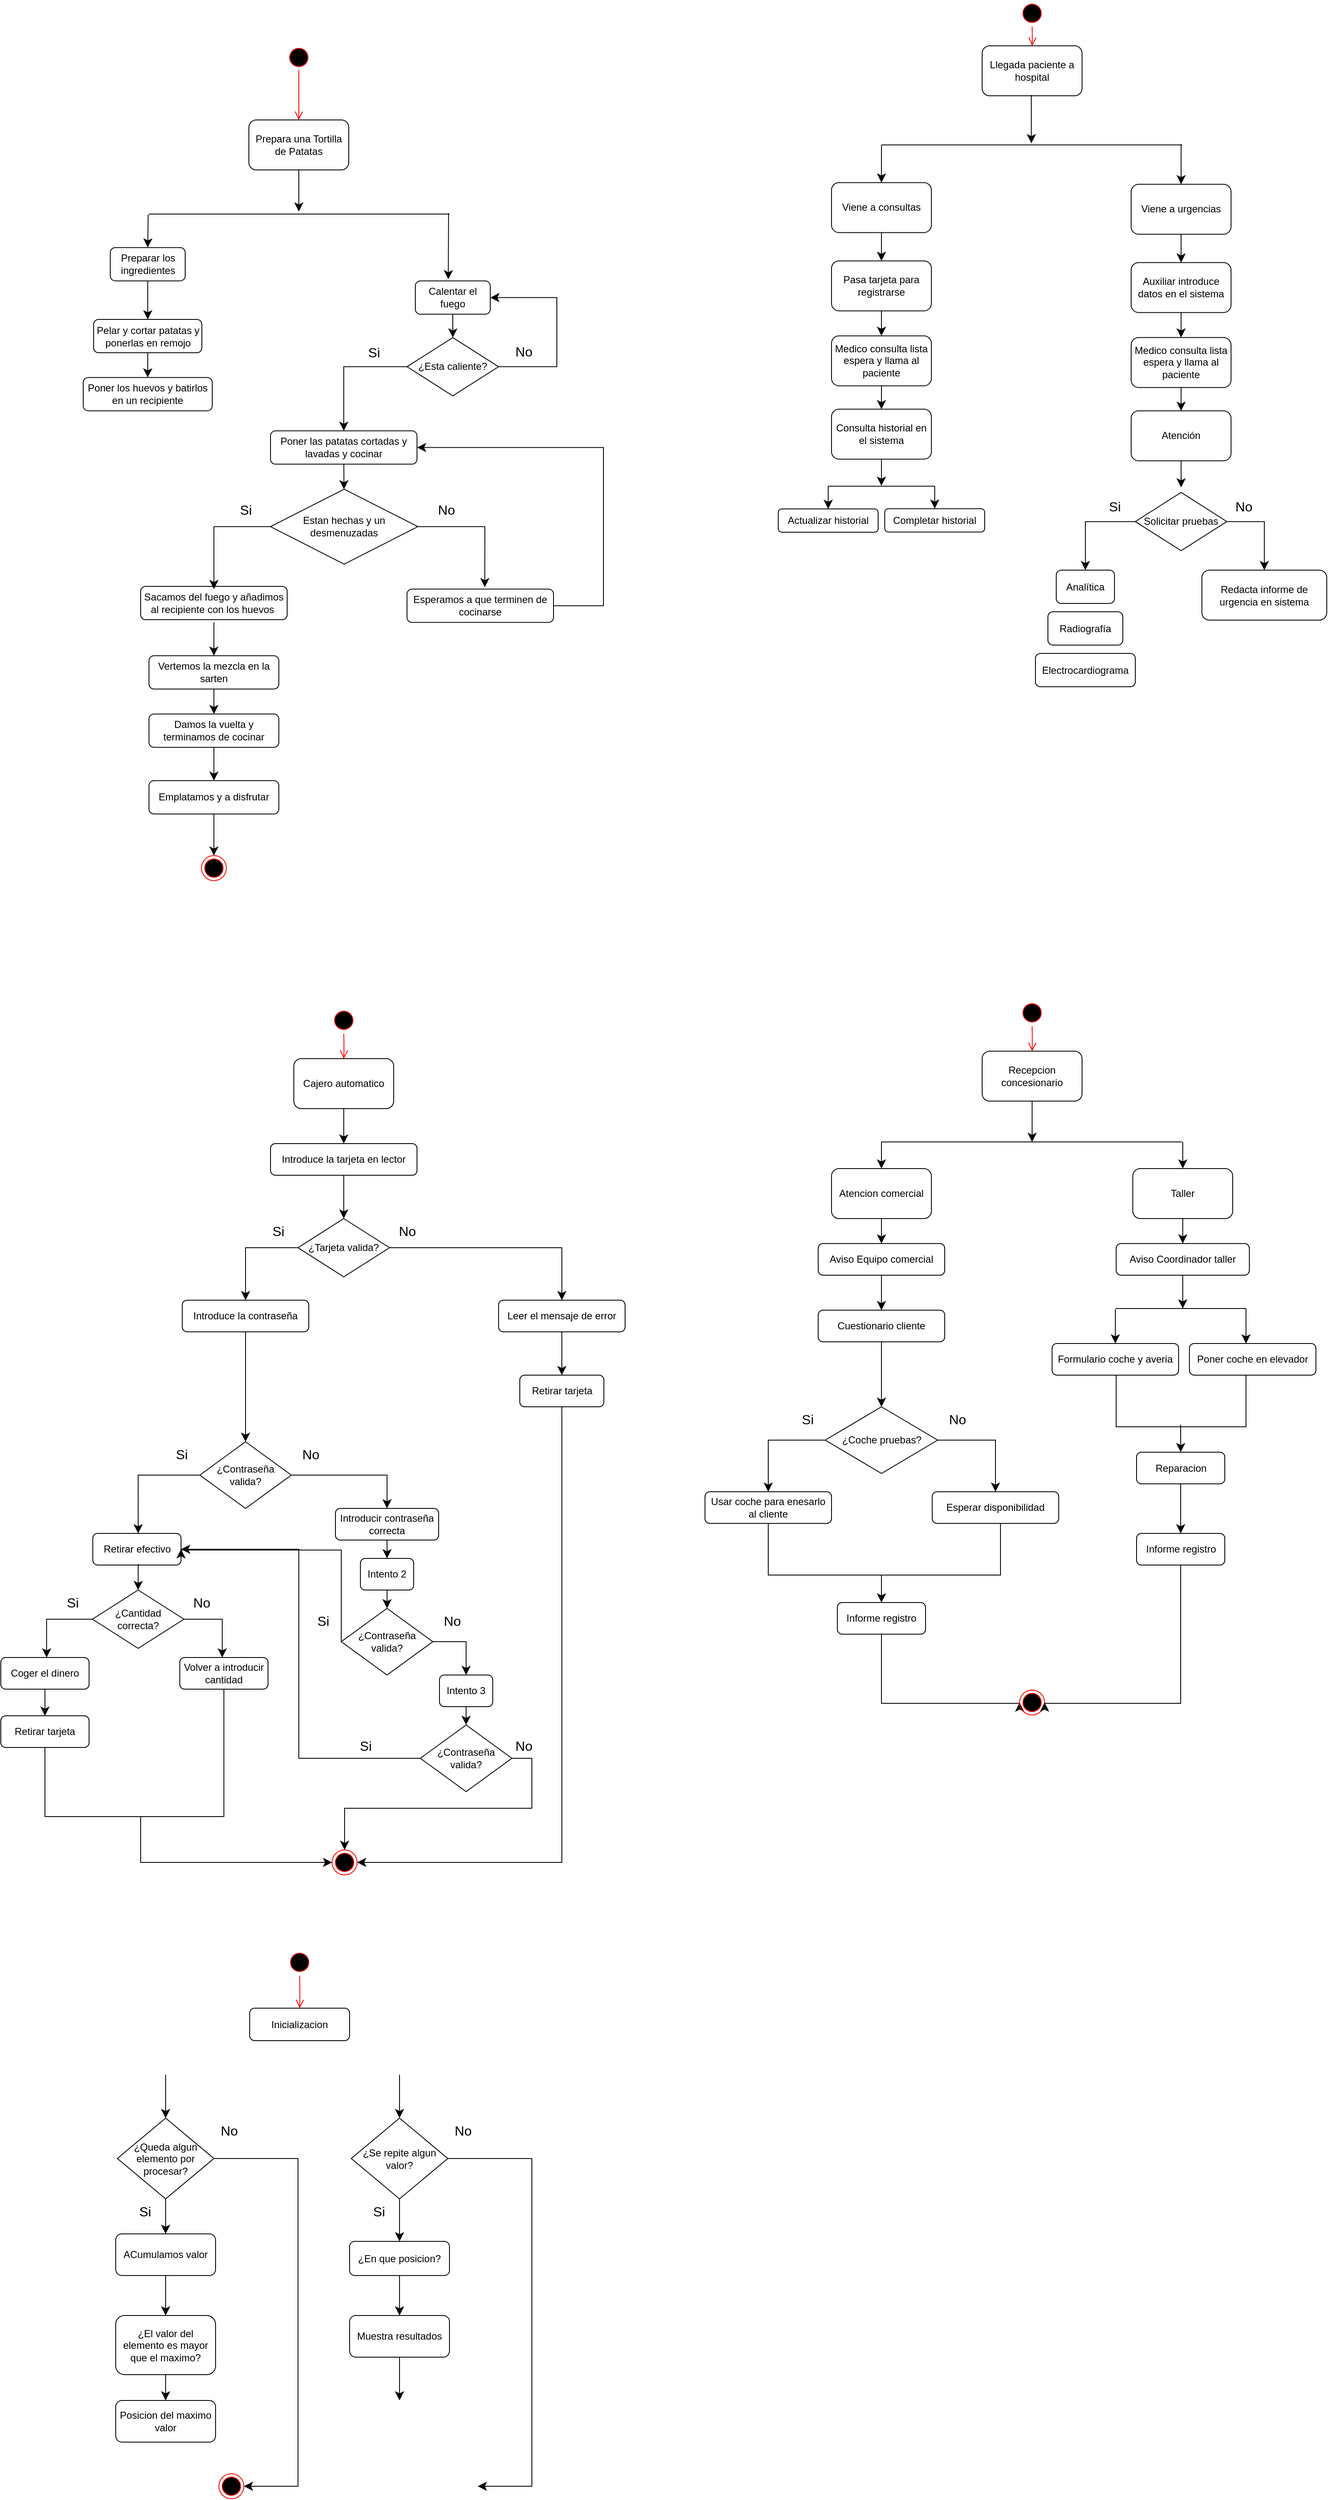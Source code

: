 <mxfile version="24.7.17">
  <diagram name="Página-1" id="w8lG-TLqIfgYihFVz7bA">
    <mxGraphModel dx="1232" dy="1180" grid="1" gridSize="10" guides="1" tooltips="1" connect="1" arrows="1" fold="1" page="1" pageScale="1" pageWidth="827" pageHeight="1169" math="0" shadow="0">
      <root>
        <mxCell id="0" />
        <mxCell id="1" parent="0" />
        <mxCell id="fE98VKk6YG7fGrtI6RAb-1" value="" style="ellipse;html=1;shape=startState;fillColor=#000000;strokeColor=#ff0000;" parent="1" vertex="1">
          <mxGeometry x="345" y="83" width="30" height="30" as="geometry" />
        </mxCell>
        <mxCell id="fE98VKk6YG7fGrtI6RAb-2" value="" style="edgeStyle=orthogonalEdgeStyle;html=1;verticalAlign=bottom;endArrow=open;endSize=8;strokeColor=#ff0000;rounded=0;fontSize=12;curved=1;entryX=0.5;entryY=0;entryDx=0;entryDy=0;" parent="1" source="fE98VKk6YG7fGrtI6RAb-1" target="fE98VKk6YG7fGrtI6RAb-3" edge="1">
          <mxGeometry relative="1" as="geometry">
            <mxPoint x="360" y="173" as="targetPoint" />
          </mxGeometry>
        </mxCell>
        <mxCell id="fE98VKk6YG7fGrtI6RAb-3" value="Prepara una Tortilla de Patatas" style="rounded=1;whiteSpace=wrap;html=1;" parent="1" vertex="1">
          <mxGeometry x="300" y="173" width="120" height="60" as="geometry" />
        </mxCell>
        <mxCell id="fE98VKk6YG7fGrtI6RAb-4" value="" style="endArrow=classic;html=1;rounded=0;fontSize=12;startSize=8;endSize=8;curved=1;exitX=0.5;exitY=1;exitDx=0;exitDy=0;" parent="1" source="fE98VKk6YG7fGrtI6RAb-3" edge="1">
          <mxGeometry width="50" height="50" relative="1" as="geometry">
            <mxPoint x="440" y="413" as="sourcePoint" />
            <mxPoint x="360" y="283" as="targetPoint" />
          </mxGeometry>
        </mxCell>
        <mxCell id="fE98VKk6YG7fGrtI6RAb-6" value="" style="line;strokeWidth=1;fillColor=none;align=left;verticalAlign=middle;spacingTop=-1;spacingLeft=3;spacingRight=3;rotatable=0;labelPosition=right;points=[];portConstraint=eastwest;strokeColor=inherit;" parent="1" vertex="1">
          <mxGeometry x="180" y="282" width="361" height="8" as="geometry" />
        </mxCell>
        <mxCell id="fE98VKk6YG7fGrtI6RAb-7" value="" style="endArrow=classic;html=1;rounded=0;fontSize=12;startSize=8;endSize=8;curved=1;entryX=0.5;entryY=0;entryDx=0;entryDy=0;" parent="1" target="fE98VKk6YG7fGrtI6RAb-9" edge="1">
          <mxGeometry width="50" height="50" relative="1" as="geometry">
            <mxPoint x="179" y="286.5" as="sourcePoint" />
            <mxPoint x="25.5" y="455.5" as="targetPoint" />
          </mxGeometry>
        </mxCell>
        <mxCell id="fE98VKk6YG7fGrtI6RAb-8" value="" style="endArrow=classic;html=1;rounded=0;fontSize=12;startSize=8;endSize=8;curved=1;entryX=0.44;entryY=-0.05;entryDx=0;entryDy=0;entryPerimeter=0;exitX=0.997;exitY=0.375;exitDx=0;exitDy=0;exitPerimeter=0;" parent="1" source="fE98VKk6YG7fGrtI6RAb-6" target="fE98VKk6YG7fGrtI6RAb-10" edge="1">
          <mxGeometry width="50" height="50" relative="1" as="geometry">
            <mxPoint x="580" y="290" as="sourcePoint" />
            <mxPoint x="316" y="416.29" as="targetPoint" />
          </mxGeometry>
        </mxCell>
        <mxCell id="fE98VKk6YG7fGrtI6RAb-9" value="Preparar los ingredientes" style="rounded=1;whiteSpace=wrap;html=1;" parent="1" vertex="1">
          <mxGeometry x="133.5" y="326.21" width="90" height="40" as="geometry" />
        </mxCell>
        <mxCell id="fE98VKk6YG7fGrtI6RAb-15" value="" style="edgeStyle=none;curved=1;rounded=0;orthogonalLoop=1;jettySize=auto;html=1;fontSize=12;startSize=8;endSize=8;entryX=0.5;entryY=0;entryDx=0;entryDy=0;" parent="1" source="fE98VKk6YG7fGrtI6RAb-10" target="fE98VKk6YG7fGrtI6RAb-11" edge="1">
          <mxGeometry relative="1" as="geometry" />
        </mxCell>
        <mxCell id="fE98VKk6YG7fGrtI6RAb-10" value="Calentar el fuego" style="rounded=1;whiteSpace=wrap;html=1;" parent="1" vertex="1">
          <mxGeometry x="500" y="366.29" width="90" height="40" as="geometry" />
        </mxCell>
        <mxCell id="fE98VKk6YG7fGrtI6RAb-11" value="¿Esta caliente?" style="rhombus;whiteSpace=wrap;html=1;" parent="1" vertex="1">
          <mxGeometry x="490" y="434.29" width="110" height="70" as="geometry" />
        </mxCell>
        <mxCell id="fE98VKk6YG7fGrtI6RAb-12" value="Pelar y cortar patatas y ponerlas en remojo" style="rounded=1;whiteSpace=wrap;html=1;" parent="1" vertex="1">
          <mxGeometry x="113.5" y="412.5" width="130" height="40" as="geometry" />
        </mxCell>
        <mxCell id="fE98VKk6YG7fGrtI6RAb-13" value="Poner los huevos y batirlos en un recipiente" style="rounded=1;whiteSpace=wrap;html=1;" parent="1" vertex="1">
          <mxGeometry x="101" y="482.21" width="155" height="40" as="geometry" />
        </mxCell>
        <mxCell id="fE98VKk6YG7fGrtI6RAb-17" value="" style="edgeStyle=segmentEdgeStyle;endArrow=classic;html=1;curved=0;rounded=0;endSize=8;startSize=8;fontSize=12;exitX=0;exitY=0.5;exitDx=0;exitDy=0;entryX=0.5;entryY=0;entryDx=0;entryDy=0;" parent="1" source="fE98VKk6YG7fGrtI6RAb-11" target="fE98VKk6YG7fGrtI6RAb-22" edge="1">
          <mxGeometry width="50" height="50" relative="1" as="geometry">
            <mxPoint x="476" y="476.29" as="sourcePoint" />
            <mxPoint x="416" y="536.29" as="targetPoint" />
          </mxGeometry>
        </mxCell>
        <mxCell id="fE98VKk6YG7fGrtI6RAb-18" value="" style="edgeStyle=segmentEdgeStyle;endArrow=classic;html=1;curved=0;rounded=0;endSize=8;startSize=8;fontSize=12;exitX=1;exitY=0.5;exitDx=0;exitDy=0;entryX=1;entryY=0.5;entryDx=0;entryDy=0;" parent="1" source="fE98VKk6YG7fGrtI6RAb-11" target="fE98VKk6YG7fGrtI6RAb-10" edge="1">
          <mxGeometry width="50" height="50" relative="1" as="geometry">
            <mxPoint x="500" y="479.29" as="sourcePoint" />
            <mxPoint x="676" y="536.29" as="targetPoint" />
            <Array as="points">
              <mxPoint x="670" y="469" />
              <mxPoint x="670" y="386" />
            </Array>
          </mxGeometry>
        </mxCell>
        <mxCell id="fE98VKk6YG7fGrtI6RAb-20" value="Si" style="text;html=1;align=center;verticalAlign=middle;resizable=0;points=[];autosize=1;strokeColor=none;fillColor=none;fontSize=16;" parent="1" vertex="1">
          <mxGeometry x="430" y="437.29" width="40" height="30" as="geometry" />
        </mxCell>
        <mxCell id="fE98VKk6YG7fGrtI6RAb-21" value="No" style="text;html=1;align=center;verticalAlign=middle;resizable=0;points=[];autosize=1;strokeColor=none;fillColor=none;fontSize=16;" parent="1" vertex="1">
          <mxGeometry x="610" y="436.29" width="40" height="30" as="geometry" />
        </mxCell>
        <mxCell id="fE98VKk6YG7fGrtI6RAb-24" value="" style="edgeStyle=none;curved=1;rounded=0;orthogonalLoop=1;jettySize=auto;html=1;fontSize=12;startSize=8;endSize=8;" parent="1" source="fE98VKk6YG7fGrtI6RAb-22" target="fE98VKk6YG7fGrtI6RAb-23" edge="1">
          <mxGeometry relative="1" as="geometry" />
        </mxCell>
        <mxCell id="fE98VKk6YG7fGrtI6RAb-22" value="Poner las patatas cortadas y lavadas y cocinar" style="rounded=1;whiteSpace=wrap;html=1;" parent="1" vertex="1">
          <mxGeometry x="326" y="546.29" width="176" height="40" as="geometry" />
        </mxCell>
        <mxCell id="fE98VKk6YG7fGrtI6RAb-23" value="Estan hechas y un desmenuzadas" style="rhombus;whiteSpace=wrap;html=1;" parent="1" vertex="1">
          <mxGeometry x="326" y="616.29" width="177" height="90" as="geometry" />
        </mxCell>
        <mxCell id="fE98VKk6YG7fGrtI6RAb-25" value="Sacamos del fuego y añadimos al recipiente con los huevos&amp;nbsp;" style="rounded=1;whiteSpace=wrap;html=1;" parent="1" vertex="1">
          <mxGeometry x="170" y="733" width="176" height="40" as="geometry" />
        </mxCell>
        <mxCell id="fE98VKk6YG7fGrtI6RAb-27" value="" style="edgeStyle=segmentEdgeStyle;endArrow=classic;html=1;curved=0;rounded=0;endSize=8;startSize=8;fontSize=12;exitX=0;exitY=0.5;exitDx=0;exitDy=0;entryX=0.5;entryY=0;entryDx=0;entryDy=0;" parent="1" source="fE98VKk6YG7fGrtI6RAb-23" edge="1">
          <mxGeometry width="50" height="50" relative="1" as="geometry">
            <mxPoint x="327" y="669.29" as="sourcePoint" />
            <mxPoint x="258" y="736.29" as="targetPoint" />
          </mxGeometry>
        </mxCell>
        <mxCell id="fE98VKk6YG7fGrtI6RAb-28" value="Si" style="text;html=1;align=center;verticalAlign=middle;resizable=0;points=[];autosize=1;strokeColor=none;fillColor=none;fontSize=16;" parent="1" vertex="1">
          <mxGeometry x="276" y="626.29" width="40" height="30" as="geometry" />
        </mxCell>
        <mxCell id="fE98VKk6YG7fGrtI6RAb-29" value="" style="edgeStyle=segmentEdgeStyle;endArrow=classic;html=1;curved=0;rounded=0;endSize=8;startSize=8;fontSize=12;exitX=1;exitY=0.5;exitDx=0;exitDy=0;entryX=0.531;entryY=-0.057;entryDx=0;entryDy=0;entryPerimeter=0;" parent="1" source="fE98VKk6YG7fGrtI6RAb-23" target="fE98VKk6YG7fGrtI6RAb-31" edge="1">
          <mxGeometry width="50" height="50" relative="1" as="geometry">
            <mxPoint x="507" y="659.29" as="sourcePoint" />
            <mxPoint x="583" y="726.29" as="targetPoint" />
          </mxGeometry>
        </mxCell>
        <mxCell id="fE98VKk6YG7fGrtI6RAb-30" value="No" style="text;html=1;align=center;verticalAlign=middle;resizable=0;points=[];autosize=1;strokeColor=none;fillColor=none;fontSize=16;" parent="1" vertex="1">
          <mxGeometry x="517" y="626.29" width="40" height="30" as="geometry" />
        </mxCell>
        <mxCell id="fE98VKk6YG7fGrtI6RAb-31" value="Esperamos a que terminen de cocinarse" style="rounded=1;whiteSpace=wrap;html=1;" parent="1" vertex="1">
          <mxGeometry x="490" y="736.29" width="176" height="40" as="geometry" />
        </mxCell>
        <mxCell id="fE98VKk6YG7fGrtI6RAb-32" value="" style="edgeStyle=segmentEdgeStyle;endArrow=classic;html=1;curved=0;rounded=0;endSize=8;startSize=8;fontSize=12;exitX=1;exitY=0.5;exitDx=0;exitDy=0;entryX=1;entryY=0.5;entryDx=0;entryDy=0;" parent="1" source="fE98VKk6YG7fGrtI6RAb-31" target="fE98VKk6YG7fGrtI6RAb-22" edge="1">
          <mxGeometry width="50" height="50" relative="1" as="geometry">
            <mxPoint x="513" y="671.29" as="sourcePoint" />
            <mxPoint x="593" y="744.29" as="targetPoint" />
            <Array as="points">
              <mxPoint x="726" y="756.29" />
              <mxPoint x="726" y="566.29" />
            </Array>
          </mxGeometry>
        </mxCell>
        <mxCell id="fE98VKk6YG7fGrtI6RAb-33" value="Vertemos la mezcla en la sarten" style="rounded=1;whiteSpace=wrap;html=1;" parent="1" vertex="1">
          <mxGeometry x="180" y="816.29" width="156" height="40" as="geometry" />
        </mxCell>
        <mxCell id="fE98VKk6YG7fGrtI6RAb-34" value="" style="edgeStyle=none;curved=1;rounded=0;orthogonalLoop=1;jettySize=auto;html=1;fontSize=12;startSize=8;endSize=8;exitX=0.5;exitY=1;exitDx=0;exitDy=0;entryX=0.5;entryY=0;entryDx=0;entryDy=0;" parent="1" target="fE98VKk6YG7fGrtI6RAb-33" edge="1">
          <mxGeometry relative="1" as="geometry">
            <mxPoint x="258" y="776.29" as="sourcePoint" />
            <mxPoint x="424" y="626.29" as="targetPoint" />
          </mxGeometry>
        </mxCell>
        <mxCell id="fE98VKk6YG7fGrtI6RAb-35" value="Damos la vuelta y terminamos de cocinar" style="rounded=1;whiteSpace=wrap;html=1;" parent="1" vertex="1">
          <mxGeometry x="180" y="886.29" width="156" height="40" as="geometry" />
        </mxCell>
        <mxCell id="fE98VKk6YG7fGrtI6RAb-36" value="" style="edgeStyle=none;curved=1;rounded=0;orthogonalLoop=1;jettySize=auto;html=1;fontSize=12;startSize=8;endSize=8;exitX=0.5;exitY=1;exitDx=0;exitDy=0;entryX=0.5;entryY=0;entryDx=0;entryDy=0;" parent="1" source="fE98VKk6YG7fGrtI6RAb-33" target="fE98VKk6YG7fGrtI6RAb-35" edge="1">
          <mxGeometry relative="1" as="geometry">
            <mxPoint x="258" y="886.29" as="sourcePoint" />
            <mxPoint x="424" y="736.29" as="targetPoint" />
          </mxGeometry>
        </mxCell>
        <mxCell id="fE98VKk6YG7fGrtI6RAb-37" value="Emplatamos y a disfrutar" style="rounded=1;whiteSpace=wrap;html=1;" parent="1" vertex="1">
          <mxGeometry x="180" y="966.29" width="156" height="40" as="geometry" />
        </mxCell>
        <mxCell id="fE98VKk6YG7fGrtI6RAb-38" value="" style="edgeStyle=none;curved=1;rounded=0;orthogonalLoop=1;jettySize=auto;html=1;fontSize=12;startSize=8;endSize=8;exitX=0.5;exitY=1;exitDx=0;exitDy=0;entryX=0.5;entryY=0;entryDx=0;entryDy=0;" parent="1" source="fE98VKk6YG7fGrtI6RAb-35" target="fE98VKk6YG7fGrtI6RAb-37" edge="1">
          <mxGeometry relative="1" as="geometry">
            <mxPoint x="258" y="967.29" as="sourcePoint" />
            <mxPoint x="424" y="817.29" as="targetPoint" />
          </mxGeometry>
        </mxCell>
        <mxCell id="fE98VKk6YG7fGrtI6RAb-39" value="" style="ellipse;html=1;shape=endState;fillColor=#000000;strokeColor=#ff0000;" parent="1" vertex="1">
          <mxGeometry x="243" y="1056.29" width="30" height="30" as="geometry" />
        </mxCell>
        <mxCell id="fE98VKk6YG7fGrtI6RAb-40" value="" style="edgeStyle=none;curved=1;rounded=0;orthogonalLoop=1;jettySize=auto;html=1;fontSize=12;startSize=8;endSize=8;exitX=0.5;exitY=1;exitDx=0;exitDy=0;" parent="1" source="fE98VKk6YG7fGrtI6RAb-37" target="fE98VKk6YG7fGrtI6RAb-39" edge="1">
          <mxGeometry relative="1" as="geometry">
            <mxPoint x="268" y="936.29" as="sourcePoint" />
            <mxPoint x="268" y="976.29" as="targetPoint" />
          </mxGeometry>
        </mxCell>
        <mxCell id="fE98VKk6YG7fGrtI6RAb-45" value="" style="ellipse;html=1;shape=startState;fillColor=#000000;strokeColor=#ff0000;" parent="1" vertex="1">
          <mxGeometry x="1226" y="30" width="30" height="30" as="geometry" />
        </mxCell>
        <mxCell id="fE98VKk6YG7fGrtI6RAb-46" value="" style="edgeStyle=orthogonalEdgeStyle;html=1;verticalAlign=bottom;endArrow=open;endSize=8;strokeColor=#ff0000;rounded=0;fontSize=12;curved=1;entryX=0.5;entryY=0;entryDx=0;entryDy=0;" parent="1" target="fE98VKk6YG7fGrtI6RAb-47" edge="1">
          <mxGeometry relative="1" as="geometry">
            <mxPoint x="1241" y="121" as="targetPoint" />
            <mxPoint x="1241" y="61" as="sourcePoint" />
          </mxGeometry>
        </mxCell>
        <mxCell id="fE98VKk6YG7fGrtI6RAb-47" value="Llegada paciente a hospital" style="rounded=1;whiteSpace=wrap;html=1;" parent="1" vertex="1">
          <mxGeometry x="1181" y="84" width="120" height="60" as="geometry" />
        </mxCell>
        <mxCell id="fE98VKk6YG7fGrtI6RAb-48" value="" style="endArrow=classic;html=1;rounded=0;fontSize=12;startSize=8;endSize=8;curved=1;exitX=0.5;exitY=1;exitDx=0;exitDy=0;entryX=0.5;entryY=0;entryDx=0;entryDy=0;" parent="1" source="fE98VKk6YG7fGrtI6RAb-60" target="fE98VKk6YG7fGrtI6RAb-49" edge="1">
          <mxGeometry width="50" height="50" relative="1" as="geometry">
            <mxPoint x="1060" y="315.21" as="sourcePoint" />
            <mxPoint x="1060" y="365.21" as="targetPoint" />
          </mxGeometry>
        </mxCell>
        <mxCell id="fE98VKk6YG7fGrtI6RAb-49" value="Pasa tarjeta para registrarse" style="rounded=1;whiteSpace=wrap;html=1;" parent="1" vertex="1">
          <mxGeometry x="1000" y="342.21" width="120" height="60" as="geometry" />
        </mxCell>
        <mxCell id="fE98VKk6YG7fGrtI6RAb-50" value="" style="endArrow=classic;html=1;rounded=0;fontSize=12;startSize=8;endSize=8;curved=1;exitX=0.5;exitY=1;exitDx=0;exitDy=0;entryX=0.5;entryY=0;entryDx=0;entryDy=0;" parent="1" source="fE98VKk6YG7fGrtI6RAb-49" target="fE98VKk6YG7fGrtI6RAb-51" edge="1">
          <mxGeometry width="50" height="50" relative="1" as="geometry">
            <mxPoint x="1060" y="425.21" as="sourcePoint" />
            <mxPoint x="1060" y="475.21" as="targetPoint" />
          </mxGeometry>
        </mxCell>
        <mxCell id="fE98VKk6YG7fGrtI6RAb-51" value="Medico consulta lista espera y llama al paciente" style="rounded=1;whiteSpace=wrap;html=1;" parent="1" vertex="1">
          <mxGeometry x="1000" y="432.21" width="120" height="60" as="geometry" />
        </mxCell>
        <mxCell id="fE98VKk6YG7fGrtI6RAb-52" value="" style="endArrow=classic;html=1;rounded=0;fontSize=12;startSize=8;endSize=8;curved=1;entryX=0.5;entryY=0;entryDx=0;entryDy=0;" parent="1" source="fE98VKk6YG7fGrtI6RAb-51" target="fE98VKk6YG7fGrtI6RAb-53" edge="1">
          <mxGeometry width="50" height="50" relative="1" as="geometry">
            <mxPoint x="1060" y="525.21" as="sourcePoint" />
            <mxPoint x="1060" y="575.21" as="targetPoint" />
          </mxGeometry>
        </mxCell>
        <mxCell id="fE98VKk6YG7fGrtI6RAb-53" value="Consulta historial en el sistema" style="rounded=1;whiteSpace=wrap;html=1;" parent="1" vertex="1">
          <mxGeometry x="1000" y="520.21" width="120" height="60" as="geometry" />
        </mxCell>
        <mxCell id="fE98VKk6YG7fGrtI6RAb-54" value="" style="line;strokeWidth=1;fillColor=none;align=left;verticalAlign=middle;spacingTop=-1;spacingLeft=3;spacingRight=3;rotatable=0;labelPosition=right;points=[];portConstraint=eastwest;strokeColor=inherit;" parent="1" vertex="1">
          <mxGeometry x="995.5" y="608.71" width="129" height="8" as="geometry" />
        </mxCell>
        <mxCell id="fE98VKk6YG7fGrtI6RAb-55" value="" style="endArrow=classic;html=1;rounded=0;fontSize=12;startSize=8;endSize=8;curved=1;entryX=0.5;entryY=0;entryDx=0;entryDy=0;" parent="1" target="fE98VKk6YG7fGrtI6RAb-58" edge="1">
          <mxGeometry width="50" height="50" relative="1" as="geometry">
            <mxPoint x="1124" y="613.21" as="sourcePoint" />
            <mxPoint x="1098" y="637.71" as="targetPoint" />
          </mxGeometry>
        </mxCell>
        <mxCell id="fE98VKk6YG7fGrtI6RAb-56" value="" style="endArrow=classic;html=1;rounded=0;fontSize=12;startSize=8;endSize=8;curved=1;entryX=0.5;entryY=0;entryDx=0;entryDy=0;" parent="1" target="fE98VKk6YG7fGrtI6RAb-57" edge="1">
          <mxGeometry width="50" height="50" relative="1" as="geometry">
            <mxPoint x="996" y="613.21" as="sourcePoint" />
            <mxPoint x="1000" y="638" as="targetPoint" />
          </mxGeometry>
        </mxCell>
        <mxCell id="fE98VKk6YG7fGrtI6RAb-57" value="Actualizar historial" style="rounded=1;whiteSpace=wrap;html=1;" parent="1" vertex="1">
          <mxGeometry x="936" y="640" width="120" height="28" as="geometry" />
        </mxCell>
        <mxCell id="fE98VKk6YG7fGrtI6RAb-58" value="Completar historial" style="rounded=1;whiteSpace=wrap;html=1;" parent="1" vertex="1">
          <mxGeometry x="1064" y="639.71" width="120" height="28" as="geometry" />
        </mxCell>
        <mxCell id="fE98VKk6YG7fGrtI6RAb-59" value="" style="endArrow=classic;html=1;rounded=0;fontSize=12;startSize=8;endSize=8;curved=1;exitX=0.5;exitY=1;exitDx=0;exitDy=0;" parent="1" source="fE98VKk6YG7fGrtI6RAb-53" edge="1">
          <mxGeometry width="50" height="50" relative="1" as="geometry">
            <mxPoint x="1070" y="502.21" as="sourcePoint" />
            <mxPoint x="1060" y="612.21" as="targetPoint" />
          </mxGeometry>
        </mxCell>
        <mxCell id="fE98VKk6YG7fGrtI6RAb-60" value="Viene a consultas" style="rounded=1;whiteSpace=wrap;html=1;" parent="1" vertex="1">
          <mxGeometry x="1000" y="248.21" width="120" height="60" as="geometry" />
        </mxCell>
        <mxCell id="fE98VKk6YG7fGrtI6RAb-61" value="" style="endArrow=classic;html=1;rounded=0;fontSize=12;startSize=8;endSize=8;curved=1;exitX=0.5;exitY=1;exitDx=0;exitDy=0;entryX=0.5;entryY=0;entryDx=0;entryDy=0;" parent="1" source="fE98VKk6YG7fGrtI6RAb-73" target="fE98VKk6YG7fGrtI6RAb-62" edge="1">
          <mxGeometry width="50" height="50" relative="1" as="geometry">
            <mxPoint x="1420" y="317.21" as="sourcePoint" />
            <mxPoint x="1420" y="367.21" as="targetPoint" />
          </mxGeometry>
        </mxCell>
        <mxCell id="fE98VKk6YG7fGrtI6RAb-62" value="Auxiliar introduce datos en el sistema" style="rounded=1;whiteSpace=wrap;html=1;" parent="1" vertex="1">
          <mxGeometry x="1360" y="344.21" width="120" height="60" as="geometry" />
        </mxCell>
        <mxCell id="fE98VKk6YG7fGrtI6RAb-63" value="" style="endArrow=classic;html=1;rounded=0;fontSize=12;startSize=8;endSize=8;curved=1;exitX=0.5;exitY=1;exitDx=0;exitDy=0;entryX=0.5;entryY=0;entryDx=0;entryDy=0;" parent="1" source="fE98VKk6YG7fGrtI6RAb-62" target="fE98VKk6YG7fGrtI6RAb-64" edge="1">
          <mxGeometry width="50" height="50" relative="1" as="geometry">
            <mxPoint x="1420" y="427.21" as="sourcePoint" />
            <mxPoint x="1420" y="477.21" as="targetPoint" />
          </mxGeometry>
        </mxCell>
        <mxCell id="fE98VKk6YG7fGrtI6RAb-64" value="Medico consulta lista espera y llama al paciente" style="rounded=1;whiteSpace=wrap;html=1;" parent="1" vertex="1">
          <mxGeometry x="1360" y="434.21" width="120" height="60" as="geometry" />
        </mxCell>
        <mxCell id="fE98VKk6YG7fGrtI6RAb-65" value="" style="endArrow=classic;html=1;rounded=0;fontSize=12;startSize=8;endSize=8;curved=1;entryX=0.5;entryY=0;entryDx=0;entryDy=0;" parent="1" source="fE98VKk6YG7fGrtI6RAb-64" target="fE98VKk6YG7fGrtI6RAb-66" edge="1">
          <mxGeometry width="50" height="50" relative="1" as="geometry">
            <mxPoint x="1420" y="527.21" as="sourcePoint" />
            <mxPoint x="1420" y="577.21" as="targetPoint" />
          </mxGeometry>
        </mxCell>
        <mxCell id="fE98VKk6YG7fGrtI6RAb-66" value="Atención" style="rounded=1;whiteSpace=wrap;html=1;" parent="1" vertex="1">
          <mxGeometry x="1360" y="522.21" width="120" height="60" as="geometry" />
        </mxCell>
        <mxCell id="fE98VKk6YG7fGrtI6RAb-72" value="" style="endArrow=classic;html=1;rounded=0;fontSize=12;startSize=8;endSize=8;curved=1;exitX=0.5;exitY=1;exitDx=0;exitDy=0;" parent="1" source="fE98VKk6YG7fGrtI6RAb-66" edge="1">
          <mxGeometry width="50" height="50" relative="1" as="geometry">
            <mxPoint x="1430" y="504.21" as="sourcePoint" />
            <mxPoint x="1420" y="614.21" as="targetPoint" />
          </mxGeometry>
        </mxCell>
        <mxCell id="fE98VKk6YG7fGrtI6RAb-73" value="Viene a urgencias" style="rounded=1;whiteSpace=wrap;html=1;" parent="1" vertex="1">
          <mxGeometry x="1360" y="250.21" width="120" height="60" as="geometry" />
        </mxCell>
        <mxCell id="fE98VKk6YG7fGrtI6RAb-74" value="Solicitar pruebas" style="rhombus;whiteSpace=wrap;html=1;" parent="1" vertex="1">
          <mxGeometry x="1365" y="620.21" width="110" height="70" as="geometry" />
        </mxCell>
        <mxCell id="fE98VKk6YG7fGrtI6RAb-75" value="" style="edgeStyle=segmentEdgeStyle;endArrow=classic;html=1;curved=0;rounded=0;endSize=8;startSize=8;fontSize=12;exitX=0;exitY=0.5;exitDx=0;exitDy=0;entryX=0.5;entryY=0;entryDx=0;entryDy=0;" parent="1" source="fE98VKk6YG7fGrtI6RAb-74" target="fE98VKk6YG7fGrtI6RAb-79" edge="1">
          <mxGeometry width="50" height="50" relative="1" as="geometry">
            <mxPoint x="1351" y="662.21" as="sourcePoint" />
            <mxPoint x="1289" y="732.21" as="targetPoint" />
          </mxGeometry>
        </mxCell>
        <mxCell id="fE98VKk6YG7fGrtI6RAb-76" value="" style="edgeStyle=segmentEdgeStyle;endArrow=classic;html=1;curved=0;rounded=0;endSize=8;startSize=8;fontSize=12;exitX=1;exitY=0.5;exitDx=0;exitDy=0;entryX=0.5;entryY=0;entryDx=0;entryDy=0;" parent="1" source="fE98VKk6YG7fGrtI6RAb-74" target="fE98VKk6YG7fGrtI6RAb-83" edge="1">
          <mxGeometry width="50" height="50" relative="1" as="geometry">
            <mxPoint x="1375" y="665.21" as="sourcePoint" />
            <mxPoint x="1551" y="722.21" as="targetPoint" />
          </mxGeometry>
        </mxCell>
        <mxCell id="fE98VKk6YG7fGrtI6RAb-77" value="Si" style="text;html=1;align=center;verticalAlign=middle;resizable=0;points=[];autosize=1;strokeColor=none;fillColor=none;fontSize=16;" parent="1" vertex="1">
          <mxGeometry x="1320" y="622.21" width="40" height="30" as="geometry" />
        </mxCell>
        <mxCell id="fE98VKk6YG7fGrtI6RAb-78" value="No" style="text;html=1;align=center;verticalAlign=middle;resizable=0;points=[];autosize=1;strokeColor=none;fillColor=none;fontSize=16;" parent="1" vertex="1">
          <mxGeometry x="1475" y="622.21" width="40" height="30" as="geometry" />
        </mxCell>
        <mxCell id="fE98VKk6YG7fGrtI6RAb-79" value="Analítica" style="rounded=1;whiteSpace=wrap;html=1;" parent="1" vertex="1">
          <mxGeometry x="1270" y="713.5" width="70" height="40" as="geometry" />
        </mxCell>
        <mxCell id="fE98VKk6YG7fGrtI6RAb-81" value="Radiografía" style="rounded=1;whiteSpace=wrap;html=1;" parent="1" vertex="1">
          <mxGeometry x="1260" y="763.5" width="90" height="40" as="geometry" />
        </mxCell>
        <mxCell id="fE98VKk6YG7fGrtI6RAb-82" value="Electrocardiograma" style="rounded=1;whiteSpace=wrap;html=1;" parent="1" vertex="1">
          <mxGeometry x="1245" y="813.5" width="120" height="40" as="geometry" />
        </mxCell>
        <mxCell id="fE98VKk6YG7fGrtI6RAb-83" value="Redacta informe de urgencia en sistema" style="rounded=1;whiteSpace=wrap;html=1;" parent="1" vertex="1">
          <mxGeometry x="1445" y="713.5" width="150" height="60" as="geometry" />
        </mxCell>
        <mxCell id="WgT97Q6PvhYeRFhY-W2l-2" value="" style="endArrow=classic;html=1;rounded=0;fontSize=12;startSize=8;endSize=8;curved=1;exitX=0.5;exitY=1;exitDx=0;exitDy=0;entryX=0.5;entryY=0;entryDx=0;entryDy=0;" parent="1" source="fE98VKk6YG7fGrtI6RAb-9" target="fE98VKk6YG7fGrtI6RAb-12" edge="1">
          <mxGeometry width="50" height="50" relative="1" as="geometry">
            <mxPoint x="288.5" y="216.21" as="sourcePoint" />
            <mxPoint x="288.5" y="266.21" as="targetPoint" />
          </mxGeometry>
        </mxCell>
        <mxCell id="WgT97Q6PvhYeRFhY-W2l-3" value="" style="endArrow=classic;html=1;rounded=0;fontSize=12;startSize=8;endSize=8;curved=1;exitX=0.5;exitY=1;exitDx=0;exitDy=0;entryX=0.5;entryY=0;entryDx=0;entryDy=0;" parent="1" source="fE98VKk6YG7fGrtI6RAb-12" target="fE98VKk6YG7fGrtI6RAb-13" edge="1">
          <mxGeometry width="50" height="50" relative="1" as="geometry">
            <mxPoint x="298.5" y="226.21" as="sourcePoint" />
            <mxPoint x="298.5" y="276.21" as="targetPoint" />
          </mxGeometry>
        </mxCell>
        <mxCell id="WgT97Q6PvhYeRFhY-W2l-4" value="" style="line;strokeWidth=1;fillColor=none;align=left;verticalAlign=middle;spacingTop=-1;spacingLeft=3;spacingRight=3;rotatable=0;labelPosition=right;points=[];portConstraint=eastwest;strokeColor=inherit;" parent="1" vertex="1">
          <mxGeometry x="1060" y="199" width="361" height="8" as="geometry" />
        </mxCell>
        <mxCell id="WgT97Q6PvhYeRFhY-W2l-5" value="" style="endArrow=classic;html=1;rounded=0;fontSize=12;startSize=8;endSize=8;curved=1;exitX=0.5;exitY=1;exitDx=0;exitDy=0;entryX=0.499;entryY=0.25;entryDx=0;entryDy=0;entryPerimeter=0;" parent="1" target="WgT97Q6PvhYeRFhY-W2l-4" edge="1">
          <mxGeometry width="50" height="50" relative="1" as="geometry">
            <mxPoint x="1240" y="143" as="sourcePoint" />
            <mxPoint x="1340" y="170" as="targetPoint" />
          </mxGeometry>
        </mxCell>
        <mxCell id="WgT97Q6PvhYeRFhY-W2l-6" value="" style="endArrow=classic;html=1;rounded=0;fontSize=12;startSize=8;endSize=8;curved=1;entryX=0.5;entryY=0;entryDx=0;entryDy=0;" parent="1" target="fE98VKk6YG7fGrtI6RAb-60" edge="1">
          <mxGeometry width="50" height="50" relative="1" as="geometry">
            <mxPoint x="1060" y="203" as="sourcePoint" />
            <mxPoint x="1005" y="233" as="targetPoint" />
          </mxGeometry>
        </mxCell>
        <mxCell id="WgT97Q6PvhYeRFhY-W2l-7" value="" style="endArrow=classic;html=1;rounded=0;fontSize=12;startSize=8;endSize=8;curved=1;entryX=0.5;entryY=0;entryDx=0;entryDy=0;" parent="1" target="fE98VKk6YG7fGrtI6RAb-73" edge="1">
          <mxGeometry width="50" height="50" relative="1" as="geometry">
            <mxPoint x="1420" y="202" as="sourcePoint" />
            <mxPoint x="1425" y="250.21" as="targetPoint" />
          </mxGeometry>
        </mxCell>
        <mxCell id="WgT97Q6PvhYeRFhY-W2l-8" value="" style="ellipse;html=1;shape=startState;fillColor=#000000;strokeColor=#ff0000;" parent="1" vertex="1">
          <mxGeometry x="399" y="1239" width="30" height="30" as="geometry" />
        </mxCell>
        <mxCell id="WgT97Q6PvhYeRFhY-W2l-9" value="" style="edgeStyle=orthogonalEdgeStyle;html=1;verticalAlign=bottom;endArrow=open;endSize=8;strokeColor=#ff0000;rounded=0;fontSize=12;curved=1;entryX=0.5;entryY=0;entryDx=0;entryDy=0;" parent="1" target="WgT97Q6PvhYeRFhY-W2l-10" edge="1">
          <mxGeometry relative="1" as="geometry">
            <mxPoint x="414" y="1293" as="targetPoint" />
            <mxPoint x="414" y="1270" as="sourcePoint" />
          </mxGeometry>
        </mxCell>
        <mxCell id="WgT97Q6PvhYeRFhY-W2l-10" value="Cajero automatico" style="rounded=1;whiteSpace=wrap;html=1;" parent="1" vertex="1">
          <mxGeometry x="354" y="1300" width="120" height="60" as="geometry" />
        </mxCell>
        <mxCell id="WgT97Q6PvhYeRFhY-W2l-11" value="" style="endArrow=classic;html=1;rounded=0;fontSize=12;startSize=8;endSize=8;curved=1;exitX=0.5;exitY=1;exitDx=0;exitDy=0;entryX=0.5;entryY=0;entryDx=0;entryDy=0;" parent="1" source="WgT97Q6PvhYeRFhY-W2l-10" target="WgT97Q6PvhYeRFhY-W2l-12" edge="1">
          <mxGeometry width="50" height="50" relative="1" as="geometry">
            <mxPoint x="413" y="1560" as="sourcePoint" />
            <mxPoint x="414" y="1440" as="targetPoint" />
          </mxGeometry>
        </mxCell>
        <mxCell id="WgT97Q6PvhYeRFhY-W2l-12" value="Introduce la tarjeta en lector" style="rounded=1;whiteSpace=wrap;html=1;" parent="1" vertex="1">
          <mxGeometry x="326" y="1402" width="176" height="38" as="geometry" />
        </mxCell>
        <mxCell id="WgT97Q6PvhYeRFhY-W2l-13" value="¿Tarjeta valida?" style="rhombus;whiteSpace=wrap;html=1;" parent="1" vertex="1">
          <mxGeometry x="359" y="1492" width="110" height="70" as="geometry" />
        </mxCell>
        <mxCell id="WgT97Q6PvhYeRFhY-W2l-14" value="" style="edgeStyle=segmentEdgeStyle;endArrow=classic;html=1;curved=0;rounded=0;endSize=8;startSize=8;fontSize=12;exitX=0;exitY=0.5;exitDx=0;exitDy=0;entryX=0.5;entryY=0;entryDx=0;entryDy=0;" parent="1" source="WgT97Q6PvhYeRFhY-W2l-13" target="WgT97Q6PvhYeRFhY-W2l-22" edge="1">
          <mxGeometry width="50" height="50" relative="1" as="geometry">
            <mxPoint x="346" y="1532" as="sourcePoint" />
            <mxPoint x="300" y="1583.79" as="targetPoint" />
          </mxGeometry>
        </mxCell>
        <mxCell id="WgT97Q6PvhYeRFhY-W2l-15" value="" style="edgeStyle=segmentEdgeStyle;endArrow=classic;html=1;curved=0;rounded=0;endSize=8;startSize=8;fontSize=12;exitX=1;exitY=0.5;exitDx=0;exitDy=0;entryX=0.5;entryY=0;entryDx=0;entryDy=0;" parent="1" source="WgT97Q6PvhYeRFhY-W2l-13" target="WgT97Q6PvhYeRFhY-W2l-19" edge="1">
          <mxGeometry width="50" height="50" relative="1" as="geometry">
            <mxPoint x="370" y="1535" as="sourcePoint" />
            <mxPoint x="515" y="1583.79" as="targetPoint" />
          </mxGeometry>
        </mxCell>
        <mxCell id="WgT97Q6PvhYeRFhY-W2l-16" value="Si" style="text;html=1;align=center;verticalAlign=middle;resizable=0;points=[];autosize=1;strokeColor=none;fillColor=none;fontSize=16;" parent="1" vertex="1">
          <mxGeometry x="315" y="1492" width="40" height="30" as="geometry" />
        </mxCell>
        <mxCell id="WgT97Q6PvhYeRFhY-W2l-17" value="No" style="text;html=1;align=center;verticalAlign=middle;resizable=0;points=[];autosize=1;strokeColor=none;fillColor=none;fontSize=16;" parent="1" vertex="1">
          <mxGeometry x="470" y="1492" width="40" height="30" as="geometry" />
        </mxCell>
        <mxCell id="WgT97Q6PvhYeRFhY-W2l-18" value="" style="endArrow=classic;html=1;rounded=0;fontSize=12;startSize=8;endSize=8;curved=1;entryX=0.5;entryY=0;entryDx=0;entryDy=0;exitX=0.5;exitY=1;exitDx=0;exitDy=0;" parent="1" source="WgT97Q6PvhYeRFhY-W2l-12" target="WgT97Q6PvhYeRFhY-W2l-13" edge="1">
          <mxGeometry width="50" height="50" relative="1" as="geometry">
            <mxPoint x="650" y="1370" as="sourcePoint" />
            <mxPoint x="424" y="1412" as="targetPoint" />
          </mxGeometry>
        </mxCell>
        <mxCell id="WgT97Q6PvhYeRFhY-W2l-19" value="Leer el mensaje de error" style="rounded=1;whiteSpace=wrap;html=1;" parent="1" vertex="1">
          <mxGeometry x="600" y="1590" width="152" height="38" as="geometry" />
        </mxCell>
        <mxCell id="WgT97Q6PvhYeRFhY-W2l-20" value="Retirar tarjeta" style="rounded=1;whiteSpace=wrap;html=1;" parent="1" vertex="1">
          <mxGeometry x="625.5" y="1680" width="101" height="38" as="geometry" />
        </mxCell>
        <mxCell id="WgT97Q6PvhYeRFhY-W2l-21" value="" style="ellipse;html=1;shape=endState;fillColor=#000000;strokeColor=#ff0000;" parent="1" vertex="1">
          <mxGeometry x="400" y="2250" width="30" height="30" as="geometry" />
        </mxCell>
        <mxCell id="WgT97Q6PvhYeRFhY-W2l-22" value="Introduce la contraseña" style="rounded=1;whiteSpace=wrap;html=1;" parent="1" vertex="1">
          <mxGeometry x="220" y="1590" width="152" height="38" as="geometry" />
        </mxCell>
        <mxCell id="WgT97Q6PvhYeRFhY-W2l-23" value="¿Contraseña valida?" style="rhombus;whiteSpace=wrap;html=1;" parent="1" vertex="1">
          <mxGeometry x="241" y="1760" width="110" height="80" as="geometry" />
        </mxCell>
        <mxCell id="WgT97Q6PvhYeRFhY-W2l-24" value="" style="edgeStyle=segmentEdgeStyle;endArrow=classic;html=1;curved=0;rounded=0;endSize=8;startSize=8;fontSize=12;entryX=0.514;entryY=0;entryDx=0;entryDy=0;entryPerimeter=0;exitX=0;exitY=0.5;exitDx=0;exitDy=0;" parent="1" source="WgT97Q6PvhYeRFhY-W2l-23" target="WgT97Q6PvhYeRFhY-W2l-29" edge="1">
          <mxGeometry width="50" height="50" relative="1" as="geometry">
            <mxPoint x="210" y="1840" as="sourcePoint" />
            <mxPoint x="167" y="1858" as="targetPoint" />
          </mxGeometry>
        </mxCell>
        <mxCell id="WgT97Q6PvhYeRFhY-W2l-25" value="" style="edgeStyle=segmentEdgeStyle;endArrow=classic;html=1;curved=0;rounded=0;endSize=8;startSize=8;fontSize=12;exitX=1;exitY=0.5;exitDx=0;exitDy=0;entryX=0.5;entryY=0;entryDx=0;entryDy=0;" parent="1" source="WgT97Q6PvhYeRFhY-W2l-23" target="WgT97Q6PvhYeRFhY-W2l-41" edge="1">
          <mxGeometry width="50" height="50" relative="1" as="geometry">
            <mxPoint x="338" y="1800" as="sourcePoint" />
            <mxPoint x="386" y="1851.79" as="targetPoint" />
          </mxGeometry>
        </mxCell>
        <mxCell id="WgT97Q6PvhYeRFhY-W2l-26" value="Si" style="text;html=1;align=center;verticalAlign=middle;resizable=0;points=[];autosize=1;strokeColor=none;fillColor=none;fontSize=16;" parent="1" vertex="1">
          <mxGeometry x="199" y="1760" width="40" height="30" as="geometry" />
        </mxCell>
        <mxCell id="WgT97Q6PvhYeRFhY-W2l-27" value="No" style="text;html=1;align=center;verticalAlign=middle;resizable=0;points=[];autosize=1;strokeColor=none;fillColor=none;fontSize=16;" parent="1" vertex="1">
          <mxGeometry x="354" y="1760" width="40" height="30" as="geometry" />
        </mxCell>
        <mxCell id="WgT97Q6PvhYeRFhY-W2l-28" value="" style="endArrow=classic;html=1;rounded=0;fontSize=12;startSize=8;endSize=8;curved=1;entryX=0.5;entryY=0;entryDx=0;entryDy=0;exitX=0.5;exitY=1;exitDx=0;exitDy=0;" parent="1" source="WgT97Q6PvhYeRFhY-W2l-22" target="WgT97Q6PvhYeRFhY-W2l-23" edge="1">
          <mxGeometry width="50" height="50" relative="1" as="geometry">
            <mxPoint x="300" y="1640" as="sourcePoint" />
            <mxPoint x="308" y="1652" as="targetPoint" />
          </mxGeometry>
        </mxCell>
        <mxCell id="WgT97Q6PvhYeRFhY-W2l-29" value="Retirar efectivo" style="rounded=1;whiteSpace=wrap;html=1;" parent="1" vertex="1">
          <mxGeometry x="112.5" y="1870" width="106" height="38" as="geometry" />
        </mxCell>
        <mxCell id="WgT97Q6PvhYeRFhY-W2l-30" value="¿Cantidad correcta?" style="rhombus;whiteSpace=wrap;html=1;" parent="1" vertex="1">
          <mxGeometry x="112" y="1938" width="110" height="70" as="geometry" />
        </mxCell>
        <mxCell id="WgT97Q6PvhYeRFhY-W2l-31" value="" style="edgeStyle=segmentEdgeStyle;endArrow=classic;html=1;curved=0;rounded=0;endSize=8;startSize=8;fontSize=12;exitX=0;exitY=0.5;exitDx=0;exitDy=0;" parent="1" source="WgT97Q6PvhYeRFhY-W2l-30" edge="1">
          <mxGeometry width="50" height="50" relative="1" as="geometry">
            <mxPoint x="99" y="1978" as="sourcePoint" />
            <mxPoint x="57" y="2019" as="targetPoint" />
          </mxGeometry>
        </mxCell>
        <mxCell id="WgT97Q6PvhYeRFhY-W2l-32" value="" style="edgeStyle=segmentEdgeStyle;endArrow=classic;html=1;curved=0;rounded=0;endSize=8;startSize=8;fontSize=12;exitX=1;exitY=0.5;exitDx=0;exitDy=0;" parent="1" source="WgT97Q6PvhYeRFhY-W2l-30" edge="1">
          <mxGeometry width="50" height="50" relative="1" as="geometry">
            <mxPoint x="123" y="1981" as="sourcePoint" />
            <mxPoint x="268" y="2019" as="targetPoint" />
          </mxGeometry>
        </mxCell>
        <mxCell id="WgT97Q6PvhYeRFhY-W2l-33" value="Si" style="text;html=1;align=center;verticalAlign=middle;resizable=0;points=[];autosize=1;strokeColor=none;fillColor=none;fontSize=16;" parent="1" vertex="1">
          <mxGeometry x="68" y="1938" width="40" height="30" as="geometry" />
        </mxCell>
        <mxCell id="WgT97Q6PvhYeRFhY-W2l-34" value="No" style="text;html=1;align=center;verticalAlign=middle;resizable=0;points=[];autosize=1;strokeColor=none;fillColor=none;fontSize=16;" parent="1" vertex="1">
          <mxGeometry x="223" y="1938" width="40" height="30" as="geometry" />
        </mxCell>
        <mxCell id="WgT97Q6PvhYeRFhY-W2l-35" value="" style="endArrow=classic;html=1;rounded=0;fontSize=12;startSize=8;endSize=8;curved=1;entryX=0.5;entryY=0;entryDx=0;entryDy=0;exitX=0.5;exitY=1;exitDx=0;exitDy=0;" parent="1" target="WgT97Q6PvhYeRFhY-W2l-30" edge="1">
          <mxGeometry width="50" height="50" relative="1" as="geometry">
            <mxPoint x="167" y="1907" as="sourcePoint" />
            <mxPoint x="177" y="1879" as="targetPoint" />
          </mxGeometry>
        </mxCell>
        <mxCell id="WgT97Q6PvhYeRFhY-W2l-36" value="Coger el dinero" style="rounded=1;whiteSpace=wrap;html=1;" parent="1" vertex="1">
          <mxGeometry x="2" y="2019" width="106" height="38" as="geometry" />
        </mxCell>
        <mxCell id="WgT97Q6PvhYeRFhY-W2l-37" value="Retirar tarjeta" style="rounded=1;whiteSpace=wrap;html=1;" parent="1" vertex="1">
          <mxGeometry x="2" y="2089" width="106" height="38" as="geometry" />
        </mxCell>
        <mxCell id="WgT97Q6PvhYeRFhY-W2l-38" value="Volver a introducir cantidad" style="rounded=1;whiteSpace=wrap;html=1;" parent="1" vertex="1">
          <mxGeometry x="217" y="2019" width="106" height="38" as="geometry" />
        </mxCell>
        <mxCell id="WgT97Q6PvhYeRFhY-W2l-40" value="" style="endArrow=classic;html=1;rounded=0;fontSize=12;startSize=8;endSize=8;curved=1;entryX=0.5;entryY=0;entryDx=0;entryDy=0;exitX=0.5;exitY=1;exitDx=0;exitDy=0;" parent="1" source="WgT97Q6PvhYeRFhY-W2l-36" target="WgT97Q6PvhYeRFhY-W2l-37" edge="1">
          <mxGeometry width="50" height="50" relative="1" as="geometry">
            <mxPoint x="177" y="1896" as="sourcePoint" />
            <mxPoint x="177" y="1948" as="targetPoint" />
          </mxGeometry>
        </mxCell>
        <mxCell id="WgT97Q6PvhYeRFhY-W2l-41" value="Introducir contraseña correcta" style="rounded=1;whiteSpace=wrap;html=1;" parent="1" vertex="1">
          <mxGeometry x="404" y="1840" width="124" height="38" as="geometry" />
        </mxCell>
        <mxCell id="WgT97Q6PvhYeRFhY-W2l-42" value="" style="endArrow=classic;html=1;rounded=0;fontSize=12;startSize=8;endSize=8;curved=1;entryX=0.5;entryY=0;entryDx=0;entryDy=0;exitX=0.5;exitY=1;exitDx=0;exitDy=0;" parent="1" source="WgT97Q6PvhYeRFhY-W2l-19" target="WgT97Q6PvhYeRFhY-W2l-20" edge="1">
          <mxGeometry width="50" height="50" relative="1" as="geometry">
            <mxPoint x="424" y="1450" as="sourcePoint" />
            <mxPoint x="424" y="1502" as="targetPoint" />
          </mxGeometry>
        </mxCell>
        <mxCell id="WgT97Q6PvhYeRFhY-W2l-43" value="" style="edgeStyle=segmentEdgeStyle;endArrow=classic;html=1;curved=0;rounded=0;endSize=8;startSize=8;fontSize=12;exitX=0.5;exitY=1;exitDx=0;exitDy=0;entryX=1;entryY=0.5;entryDx=0;entryDy=0;" parent="1" source="WgT97Q6PvhYeRFhY-W2l-20" target="WgT97Q6PvhYeRFhY-W2l-21" edge="1">
          <mxGeometry width="50" height="50" relative="1" as="geometry">
            <mxPoint x="361" y="1810" as="sourcePoint" />
            <mxPoint x="510" y="2270" as="targetPoint" />
            <Array as="points">
              <mxPoint x="676" y="2265" />
            </Array>
          </mxGeometry>
        </mxCell>
        <mxCell id="WgT97Q6PvhYeRFhY-W2l-46" value="Intento 2" style="rounded=1;whiteSpace=wrap;html=1;" parent="1" vertex="1">
          <mxGeometry x="434" y="1900" width="64" height="38" as="geometry" />
        </mxCell>
        <mxCell id="WgT97Q6PvhYeRFhY-W2l-48" value="Intento 3" style="rounded=1;whiteSpace=wrap;html=1;" parent="1" vertex="1">
          <mxGeometry x="529" y="2040" width="64" height="38" as="geometry" />
        </mxCell>
        <mxCell id="WgT97Q6PvhYeRFhY-W2l-49" value="" style="endArrow=classic;html=1;rounded=0;fontSize=12;startSize=8;endSize=8;curved=1;entryX=0.5;entryY=0;entryDx=0;entryDy=0;exitX=0.5;exitY=1;exitDx=0;exitDy=0;" parent="1" source="WgT97Q6PvhYeRFhY-W2l-41" target="WgT97Q6PvhYeRFhY-W2l-46" edge="1">
          <mxGeometry width="50" height="50" relative="1" as="geometry">
            <mxPoint x="673" y="1638" as="sourcePoint" />
            <mxPoint x="673" y="1690" as="targetPoint" />
          </mxGeometry>
        </mxCell>
        <mxCell id="WgT97Q6PvhYeRFhY-W2l-57" value="" style="edgeStyle=segmentEdgeStyle;endArrow=none;html=1;curved=0;rounded=0;endSize=8;startSize=8;fontSize=12;exitX=0.5;exitY=1;exitDx=0;exitDy=0;endFill=0;" parent="1" source="WgT97Q6PvhYeRFhY-W2l-37" edge="1">
          <mxGeometry width="50" height="50" relative="1" as="geometry">
            <mxPoint x="122" y="1983" as="sourcePoint" />
            <mxPoint x="157" y="2210" as="targetPoint" />
            <Array as="points">
              <mxPoint x="55" y="2210" />
            </Array>
          </mxGeometry>
        </mxCell>
        <mxCell id="WgT97Q6PvhYeRFhY-W2l-59" value="" style="edgeStyle=segmentEdgeStyle;endArrow=none;html=1;curved=0;rounded=0;endSize=8;startSize=8;fontSize=12;exitX=0.5;exitY=1;exitDx=0;exitDy=0;endFill=0;" parent="1" source="WgT97Q6PvhYeRFhY-W2l-38" edge="1">
          <mxGeometry width="50" height="50" relative="1" as="geometry">
            <mxPoint x="132" y="1993" as="sourcePoint" />
            <mxPoint x="147" y="2210" as="targetPoint" />
            <Array as="points">
              <mxPoint x="270" y="2210" />
            </Array>
          </mxGeometry>
        </mxCell>
        <mxCell id="WgT97Q6PvhYeRFhY-W2l-60" value="" style="endArrow=classic;html=1;rounded=0;fontSize=12;startSize=8;endSize=8;entryX=0;entryY=0.5;entryDx=0;entryDy=0;edgeStyle=orthogonalEdgeStyle;" parent="1" target="WgT97Q6PvhYeRFhY-W2l-21" edge="1">
          <mxGeometry width="50" height="50" relative="1" as="geometry">
            <mxPoint x="170" y="2210" as="sourcePoint" />
            <mxPoint x="686" y="1690" as="targetPoint" />
            <Array as="points">
              <mxPoint x="170" y="2265" />
            </Array>
          </mxGeometry>
        </mxCell>
        <mxCell id="WgT97Q6PvhYeRFhY-W2l-61" value="¿Contraseña valida?" style="rhombus;whiteSpace=wrap;html=1;" parent="1" vertex="1">
          <mxGeometry x="411" y="1960" width="110" height="80" as="geometry" />
        </mxCell>
        <mxCell id="WgT97Q6PvhYeRFhY-W2l-62" value="" style="endArrow=classic;html=1;rounded=0;fontSize=12;startSize=8;endSize=8;curved=1;entryX=0.5;entryY=0;entryDx=0;entryDy=0;exitX=0.5;exitY=1;exitDx=0;exitDy=0;" parent="1" source="WgT97Q6PvhYeRFhY-W2l-46" target="WgT97Q6PvhYeRFhY-W2l-61" edge="1">
          <mxGeometry width="50" height="50" relative="1" as="geometry">
            <mxPoint x="756.5" y="2090" as="sourcePoint" />
            <mxPoint x="756" y="2118" as="targetPoint" />
          </mxGeometry>
        </mxCell>
        <mxCell id="WgT97Q6PvhYeRFhY-W2l-63" value="" style="edgeStyle=segmentEdgeStyle;endArrow=classic;html=1;curved=0;rounded=0;endSize=8;startSize=8;fontSize=12;exitX=0;exitY=0.5;exitDx=0;exitDy=0;entryX=1;entryY=0.5;entryDx=0;entryDy=0;" parent="1" target="WgT97Q6PvhYeRFhY-W2l-29" edge="1">
          <mxGeometry width="50" height="50" relative="1" as="geometry">
            <mxPoint x="411" y="2000" as="sourcePoint" />
            <mxPoint x="350" y="2070" as="targetPoint" />
            <Array as="points">
              <mxPoint x="411" y="1890" />
            </Array>
          </mxGeometry>
        </mxCell>
        <mxCell id="WgT97Q6PvhYeRFhY-W2l-64" value="Si" style="text;html=1;align=center;verticalAlign=middle;resizable=0;points=[];autosize=1;strokeColor=none;fillColor=none;fontSize=16;" parent="1" vertex="1">
          <mxGeometry x="369" y="1960" width="40" height="30" as="geometry" />
        </mxCell>
        <mxCell id="WgT97Q6PvhYeRFhY-W2l-65" value="" style="edgeStyle=segmentEdgeStyle;endArrow=classic;html=1;curved=0;rounded=0;endSize=8;startSize=8;fontSize=12;exitX=1;exitY=0.5;exitDx=0;exitDy=0;entryX=0.5;entryY=0;entryDx=0;entryDy=0;" parent="1" target="WgT97Q6PvhYeRFhY-W2l-48" edge="1">
          <mxGeometry width="50" height="50" relative="1" as="geometry">
            <mxPoint x="521" y="2000" as="sourcePoint" />
            <mxPoint x="607" y="1980" as="targetPoint" />
          </mxGeometry>
        </mxCell>
        <mxCell id="WgT97Q6PvhYeRFhY-W2l-66" value="No" style="text;html=1;align=center;verticalAlign=middle;resizable=0;points=[];autosize=1;strokeColor=none;fillColor=none;fontSize=16;" parent="1" vertex="1">
          <mxGeometry x="524" y="1960" width="40" height="30" as="geometry" />
        </mxCell>
        <mxCell id="WgT97Q6PvhYeRFhY-W2l-67" value="" style="edgeStyle=segmentEdgeStyle;endArrow=classic;html=1;curved=0;rounded=0;endSize=8;startSize=8;fontSize=12;entryX=0.5;entryY=0;entryDx=0;entryDy=0;exitX=1;exitY=0.5;exitDx=0;exitDy=0;" parent="1" source="WgT97Q6PvhYeRFhY-W2l-73" target="WgT97Q6PvhYeRFhY-W2l-21" edge="1">
          <mxGeometry width="50" height="50" relative="1" as="geometry">
            <mxPoint x="620" y="1980" as="sourcePoint" />
            <mxPoint x="633" y="2099" as="targetPoint" />
            <Array as="points">
              <mxPoint x="640" y="2140" />
              <mxPoint x="640" y="2200" />
              <mxPoint x="415" y="2200" />
            </Array>
          </mxGeometry>
        </mxCell>
        <mxCell id="WgT97Q6PvhYeRFhY-W2l-68" value="No" style="text;html=1;align=center;verticalAlign=middle;resizable=0;points=[];autosize=1;strokeColor=none;fillColor=none;fontSize=16;" parent="1" vertex="1">
          <mxGeometry x="610" y="2110" width="40" height="30" as="geometry" />
        </mxCell>
        <mxCell id="WgT97Q6PvhYeRFhY-W2l-71" value="" style="edgeStyle=segmentEdgeStyle;endArrow=classic;html=1;curved=0;rounded=0;endSize=8;startSize=8;fontSize=12;exitX=0;exitY=0.5;exitDx=0;exitDy=0;entryX=1;entryY=0.5;entryDx=0;entryDy=0;" parent="1" source="WgT97Q6PvhYeRFhY-W2l-73" target="WgT97Q6PvhYeRFhY-W2l-29" edge="1">
          <mxGeometry width="50" height="50" relative="1" as="geometry">
            <mxPoint x="500" y="2065" as="sourcePoint" />
            <mxPoint x="410" y="1940" as="targetPoint" />
            <Array as="points">
              <mxPoint x="360" y="2140" />
              <mxPoint x="360" y="1889" />
            </Array>
          </mxGeometry>
        </mxCell>
        <mxCell id="WgT97Q6PvhYeRFhY-W2l-72" value="Si" style="text;html=1;align=center;verticalAlign=middle;resizable=0;points=[];autosize=1;strokeColor=none;fillColor=none;fontSize=16;" parent="1" vertex="1">
          <mxGeometry x="420" y="2110" width="40" height="30" as="geometry" />
        </mxCell>
        <mxCell id="WgT97Q6PvhYeRFhY-W2l-73" value="¿Contraseña valida?" style="rhombus;whiteSpace=wrap;html=1;" parent="1" vertex="1">
          <mxGeometry x="506" y="2100" width="110" height="80" as="geometry" />
        </mxCell>
        <mxCell id="WgT97Q6PvhYeRFhY-W2l-74" value="" style="endArrow=classic;html=1;rounded=0;fontSize=12;startSize=8;endSize=8;curved=1;exitX=0.5;exitY=1;exitDx=0;exitDy=0;" parent="1" source="WgT97Q6PvhYeRFhY-W2l-48" target="WgT97Q6PvhYeRFhY-W2l-73" edge="1">
          <mxGeometry width="50" height="50" relative="1" as="geometry">
            <mxPoint x="476" y="1948" as="sourcePoint" />
            <mxPoint x="476" y="1970" as="targetPoint" />
          </mxGeometry>
        </mxCell>
        <mxCell id="WgT97Q6PvhYeRFhY-W2l-76" value="" style="ellipse;html=1;shape=startState;fillColor=#000000;strokeColor=#ff0000;" parent="1" vertex="1">
          <mxGeometry x="1226" y="1230" width="30" height="30" as="geometry" />
        </mxCell>
        <mxCell id="WgT97Q6PvhYeRFhY-W2l-77" value="" style="edgeStyle=orthogonalEdgeStyle;html=1;verticalAlign=bottom;endArrow=open;endSize=8;strokeColor=#ff0000;rounded=0;fontSize=12;curved=1;entryX=0.5;entryY=0;entryDx=0;entryDy=0;" parent="1" target="WgT97Q6PvhYeRFhY-W2l-78" edge="1">
          <mxGeometry relative="1" as="geometry">
            <mxPoint x="1241" y="1284" as="targetPoint" />
            <mxPoint x="1241" y="1261" as="sourcePoint" />
          </mxGeometry>
        </mxCell>
        <mxCell id="WgT97Q6PvhYeRFhY-W2l-78" value="Recepcion concesionario" style="rounded=1;whiteSpace=wrap;html=1;" parent="1" vertex="1">
          <mxGeometry x="1181" y="1291" width="120" height="60" as="geometry" />
        </mxCell>
        <mxCell id="WgT97Q6PvhYeRFhY-W2l-79" value="" style="line;strokeWidth=1;fillColor=none;align=left;verticalAlign=middle;spacingTop=-1;spacingLeft=3;spacingRight=3;rotatable=0;labelPosition=right;points=[];portConstraint=eastwest;strokeColor=inherit;" parent="1" vertex="1">
          <mxGeometry x="1060" y="1396" width="361" height="8" as="geometry" />
        </mxCell>
        <mxCell id="WgT97Q6PvhYeRFhY-W2l-80" value="" style="endArrow=classic;html=1;rounded=0;fontSize=12;startSize=8;endSize=8;curved=1;exitX=0.5;exitY=1;exitDx=0;exitDy=0;" parent="1" source="WgT97Q6PvhYeRFhY-W2l-78" edge="1">
          <mxGeometry width="50" height="50" relative="1" as="geometry">
            <mxPoint x="686" y="1638" as="sourcePoint" />
            <mxPoint x="1241" y="1400" as="targetPoint" />
          </mxGeometry>
        </mxCell>
        <mxCell id="WgT97Q6PvhYeRFhY-W2l-81" value="Atencion comercial" style="rounded=1;whiteSpace=wrap;html=1;" parent="1" vertex="1">
          <mxGeometry x="1000" y="1432" width="120" height="60" as="geometry" />
        </mxCell>
        <mxCell id="WgT97Q6PvhYeRFhY-W2l-82" value="Taller" style="rounded=1;whiteSpace=wrap;html=1;" parent="1" vertex="1">
          <mxGeometry x="1362" y="1432" width="120" height="60" as="geometry" />
        </mxCell>
        <mxCell id="WgT97Q6PvhYeRFhY-W2l-83" value="Aviso Equipo comercial" style="rounded=1;whiteSpace=wrap;html=1;" parent="1" vertex="1">
          <mxGeometry x="984" y="1522" width="152" height="38" as="geometry" />
        </mxCell>
        <mxCell id="WgT97Q6PvhYeRFhY-W2l-84" value="" style="endArrow=classic;html=1;rounded=0;fontSize=12;startSize=8;endSize=8;curved=1;exitX=0.5;exitY=1;exitDx=0;exitDy=0;entryX=0.5;entryY=0;entryDx=0;entryDy=0;" parent="1" source="WgT97Q6PvhYeRFhY-W2l-81" target="WgT97Q6PvhYeRFhY-W2l-83" edge="1">
          <mxGeometry width="50" height="50" relative="1" as="geometry">
            <mxPoint x="1251" y="1361" as="sourcePoint" />
            <mxPoint x="1251" y="1410" as="targetPoint" />
          </mxGeometry>
        </mxCell>
        <mxCell id="WgT97Q6PvhYeRFhY-W2l-85" value="Cuestionario cliente" style="rounded=1;whiteSpace=wrap;html=1;" parent="1" vertex="1">
          <mxGeometry x="984" y="1602" width="152" height="38" as="geometry" />
        </mxCell>
        <mxCell id="WgT97Q6PvhYeRFhY-W2l-86" value="" style="endArrow=classic;html=1;rounded=0;fontSize=12;startSize=8;endSize=8;curved=1;exitX=0.5;exitY=1;exitDx=0;exitDy=0;entryX=0.5;entryY=0;entryDx=0;entryDy=0;" parent="1" source="WgT97Q6PvhYeRFhY-W2l-83" target="WgT97Q6PvhYeRFhY-W2l-85" edge="1">
          <mxGeometry width="50" height="50" relative="1" as="geometry">
            <mxPoint x="1070" y="1502" as="sourcePoint" />
            <mxPoint x="1070" y="1540" as="targetPoint" />
          </mxGeometry>
        </mxCell>
        <mxCell id="WgT97Q6PvhYeRFhY-W2l-89" value="" style="endArrow=classic;html=1;rounded=0;fontSize=12;startSize=8;endSize=8;curved=1;exitX=0.5;exitY=1;exitDx=0;exitDy=0;entryX=0.5;entryY=0;entryDx=0;entryDy=0;" parent="1" source="WgT97Q6PvhYeRFhY-W2l-85" target="WgT97Q6PvhYeRFhY-W2l-90" edge="1">
          <mxGeometry width="50" height="50" relative="1" as="geometry">
            <mxPoint x="1060" y="1670" as="sourcePoint" />
            <mxPoint x="1060" y="1704" as="targetPoint" />
          </mxGeometry>
        </mxCell>
        <mxCell id="WgT97Q6PvhYeRFhY-W2l-90" value="¿Coche pruebas?" style="rhombus;whiteSpace=wrap;html=1;" parent="1" vertex="1">
          <mxGeometry x="992.5" y="1718" width="135" height="80" as="geometry" />
        </mxCell>
        <mxCell id="WgT97Q6PvhYeRFhY-W2l-91" value="" style="edgeStyle=segmentEdgeStyle;endArrow=classic;html=1;curved=0;rounded=0;endSize=8;startSize=8;fontSize=12;exitX=0;exitY=0.5;exitDx=0;exitDy=0;entryX=0.5;entryY=0;entryDx=0;entryDy=0;" parent="1" source="WgT97Q6PvhYeRFhY-W2l-90" target="WgT97Q6PvhYeRFhY-W2l-95" edge="1">
          <mxGeometry width="50" height="50" relative="1" as="geometry">
            <mxPoint x="970" y="1790" as="sourcePoint" />
            <mxPoint x="920" y="1800" as="targetPoint" />
          </mxGeometry>
        </mxCell>
        <mxCell id="WgT97Q6PvhYeRFhY-W2l-92" value="Si" style="text;html=1;align=center;verticalAlign=middle;resizable=0;points=[];autosize=1;strokeColor=none;fillColor=none;fontSize=16;" parent="1" vertex="1">
          <mxGeometry x="950.5" y="1718" width="40" height="30" as="geometry" />
        </mxCell>
        <mxCell id="WgT97Q6PvhYeRFhY-W2l-93" value="" style="edgeStyle=segmentEdgeStyle;endArrow=classic;html=1;curved=0;rounded=0;endSize=8;startSize=8;fontSize=12;entryX=0.5;entryY=0;entryDx=0;entryDy=0;exitX=1;exitY=0.5;exitDx=0;exitDy=0;" parent="1" source="WgT97Q6PvhYeRFhY-W2l-90" target="WgT97Q6PvhYeRFhY-W2l-96" edge="1">
          <mxGeometry width="50" height="50" relative="1" as="geometry">
            <mxPoint x="1160" y="1780" as="sourcePoint" />
            <mxPoint x="1242.5" y="1798" as="targetPoint" />
          </mxGeometry>
        </mxCell>
        <mxCell id="WgT97Q6PvhYeRFhY-W2l-94" value="No" style="text;html=1;align=center;verticalAlign=middle;resizable=0;points=[];autosize=1;strokeColor=none;fillColor=none;fontSize=16;" parent="1" vertex="1">
          <mxGeometry x="1130.5" y="1718" width="40" height="30" as="geometry" />
        </mxCell>
        <mxCell id="WgT97Q6PvhYeRFhY-W2l-95" value="Usar coche para enesarlo al cliente" style="rounded=1;whiteSpace=wrap;html=1;" parent="1" vertex="1">
          <mxGeometry x="848" y="1820" width="152" height="38" as="geometry" />
        </mxCell>
        <mxCell id="WgT97Q6PvhYeRFhY-W2l-96" value="Esperar disponibilidad" style="rounded=1;whiteSpace=wrap;html=1;" parent="1" vertex="1">
          <mxGeometry x="1121" y="1820" width="152" height="38" as="geometry" />
        </mxCell>
        <mxCell id="WgT97Q6PvhYeRFhY-W2l-97" value="" style="edgeStyle=segmentEdgeStyle;endArrow=none;html=1;curved=0;rounded=0;endSize=8;startSize=8;fontSize=12;exitX=0.5;exitY=1;exitDx=0;exitDy=0;endFill=0;" parent="1" source="WgT97Q6PvhYeRFhY-W2l-95" edge="1">
          <mxGeometry width="50" height="50" relative="1" as="geometry">
            <mxPoint x="930" y="1858" as="sourcePoint" />
            <mxPoint x="1090" y="1920" as="targetPoint" />
            <Array as="points">
              <mxPoint x="924" y="1920" />
            </Array>
          </mxGeometry>
        </mxCell>
        <mxCell id="WgT97Q6PvhYeRFhY-W2l-98" value="" style="edgeStyle=segmentEdgeStyle;endArrow=none;html=1;curved=0;rounded=0;endSize=8;startSize=8;fontSize=12;exitX=0.5;exitY=1;exitDx=0;exitDy=0;endFill=0;" parent="1" source="WgT97Q6PvhYeRFhY-W2l-96" edge="1">
          <mxGeometry width="50" height="50" relative="1" as="geometry">
            <mxPoint x="1203" y="1876.5" as="sourcePoint" />
            <mxPoint x="1080" y="1920" as="targetPoint" />
            <Array as="points">
              <mxPoint x="1203" y="1858" />
              <mxPoint x="1203" y="1920" />
              <mxPoint x="1080" y="1920" />
            </Array>
          </mxGeometry>
        </mxCell>
        <mxCell id="WgT97Q6PvhYeRFhY-W2l-99" value="" style="endArrow=classic;html=1;rounded=0;fontSize=12;startSize=8;endSize=8;edgeStyle=orthogonalEdgeStyle;exitX=0.5;exitY=1;exitDx=0;exitDy=0;entryX=0;entryY=0.5;entryDx=0;entryDy=0;" parent="1" source="WgT97Q6PvhYeRFhY-W2l-101" target="WgT97Q6PvhYeRFhY-W2l-100" edge="1">
          <mxGeometry width="50" height="50" relative="1" as="geometry">
            <mxPoint x="1041" y="2046.5" as="sourcePoint" />
            <mxPoint x="1180" y="2080" as="targetPoint" />
            <Array as="points">
              <mxPoint x="1060" y="2074" />
            </Array>
          </mxGeometry>
        </mxCell>
        <mxCell id="WgT97Q6PvhYeRFhY-W2l-100" value="" style="ellipse;html=1;shape=endState;fillColor=#000000;strokeColor=#ff0000;" parent="1" vertex="1">
          <mxGeometry x="1226" y="2058" width="30" height="30" as="geometry" />
        </mxCell>
        <mxCell id="WgT97Q6PvhYeRFhY-W2l-101" value="Informe registro" style="rounded=1;whiteSpace=wrap;html=1;" parent="1" vertex="1">
          <mxGeometry x="1007" y="1953" width="106" height="38" as="geometry" />
        </mxCell>
        <mxCell id="WgT97Q6PvhYeRFhY-W2l-102" value="" style="endArrow=classic;html=1;rounded=0;fontSize=12;startSize=8;endSize=8;curved=1;entryX=0.5;entryY=0;entryDx=0;entryDy=0;" parent="1" target="WgT97Q6PvhYeRFhY-W2l-101" edge="1">
          <mxGeometry width="50" height="50" relative="1" as="geometry">
            <mxPoint x="1060" y="1920" as="sourcePoint" />
            <mxPoint x="1251" y="1833" as="targetPoint" />
          </mxGeometry>
        </mxCell>
        <mxCell id="WgT97Q6PvhYeRFhY-W2l-103" value="Aviso Coordinador taller" style="rounded=1;whiteSpace=wrap;html=1;" parent="1" vertex="1">
          <mxGeometry x="1342" y="1522" width="160" height="38" as="geometry" />
        </mxCell>
        <mxCell id="WgT97Q6PvhYeRFhY-W2l-104" value="" style="endArrow=classic;html=1;rounded=0;fontSize=12;startSize=8;endSize=8;curved=1;entryX=0.5;entryY=0;entryDx=0;entryDy=0;exitX=0.5;exitY=1;exitDx=0;exitDy=0;" parent="1" source="WgT97Q6PvhYeRFhY-W2l-82" target="WgT97Q6PvhYeRFhY-W2l-103" edge="1">
          <mxGeometry width="50" height="50" relative="1" as="geometry">
            <mxPoint x="1422" y="1510" as="sourcePoint" />
            <mxPoint x="1062" y="1540" as="targetPoint" />
          </mxGeometry>
        </mxCell>
        <mxCell id="WgT97Q6PvhYeRFhY-W2l-105" value="Formulario coche y averia" style="rounded=1;whiteSpace=wrap;html=1;" parent="1" vertex="1">
          <mxGeometry x="1265" y="1642" width="152" height="38" as="geometry" />
        </mxCell>
        <mxCell id="WgT97Q6PvhYeRFhY-W2l-106" value="" style="endArrow=classic;html=1;rounded=0;fontSize=12;startSize=8;endSize=8;curved=1;exitX=0.5;exitY=1;exitDx=0;exitDy=0;" parent="1" source="WgT97Q6PvhYeRFhY-W2l-103" edge="1">
          <mxGeometry width="50" height="50" relative="1" as="geometry">
            <mxPoint x="1422" y="1573" as="sourcePoint" />
            <mxPoint x="1422" y="1600" as="targetPoint" />
          </mxGeometry>
        </mxCell>
        <mxCell id="WgT97Q6PvhYeRFhY-W2l-107" value="Poner coche en elevador" style="rounded=1;whiteSpace=wrap;html=1;" parent="1" vertex="1">
          <mxGeometry x="1430" y="1642" width="152" height="38" as="geometry" />
        </mxCell>
        <mxCell id="WgT97Q6PvhYeRFhY-W2l-108" value="" style="endArrow=classic;html=1;rounded=0;fontSize=12;startSize=8;endSize=8;curved=1;entryX=0.5;entryY=0;entryDx=0;entryDy=0;" parent="1" edge="1">
          <mxGeometry width="50" height="50" relative="1" as="geometry">
            <mxPoint x="1498" y="1600" as="sourcePoint" />
            <mxPoint x="1498" y="1642" as="targetPoint" />
          </mxGeometry>
        </mxCell>
        <mxCell id="WgT97Q6PvhYeRFhY-W2l-109" value="" style="endArrow=classic;html=1;rounded=0;fontSize=12;startSize=8;endSize=8;curved=1;entryX=0.5;entryY=0;entryDx=0;entryDy=0;" parent="1" target="WgT97Q6PvhYeRFhY-W2l-105" edge="1">
          <mxGeometry width="50" height="50" relative="1" as="geometry">
            <mxPoint x="1341" y="1601" as="sourcePoint" />
            <mxPoint x="1555" y="1653" as="targetPoint" />
          </mxGeometry>
        </mxCell>
        <mxCell id="WgT97Q6PvhYeRFhY-W2l-110" value="" style="line;strokeWidth=1;fillColor=none;align=left;verticalAlign=middle;spacingTop=-1;spacingLeft=3;spacingRight=3;rotatable=0;labelPosition=right;points=[];portConstraint=eastwest;strokeColor=inherit;" parent="1" vertex="1">
          <mxGeometry x="1341" y="1596" width="157" height="8" as="geometry" />
        </mxCell>
        <mxCell id="WgT97Q6PvhYeRFhY-W2l-114" value="" style="edgeStyle=segmentEdgeStyle;endArrow=none;html=1;curved=0;rounded=0;endSize=8;startSize=8;fontSize=12;exitX=0.5;exitY=1;exitDx=0;exitDy=0;endFill=0;" parent="1" source="WgT97Q6PvhYeRFhY-W2l-105" edge="1">
          <mxGeometry width="50" height="50" relative="1" as="geometry">
            <mxPoint x="1280" y="1680" as="sourcePoint" />
            <mxPoint x="1446" y="1742" as="targetPoint" />
            <Array as="points">
              <mxPoint x="1342" y="1680" />
              <mxPoint x="1342" y="1742" />
            </Array>
          </mxGeometry>
        </mxCell>
        <mxCell id="WgT97Q6PvhYeRFhY-W2l-115" value="" style="edgeStyle=segmentEdgeStyle;endArrow=none;html=1;curved=0;rounded=0;endSize=8;startSize=8;fontSize=12;exitX=0.5;exitY=1;exitDx=0;exitDy=0;endFill=0;" parent="1" edge="1">
          <mxGeometry width="50" height="50" relative="1" as="geometry">
            <mxPoint x="1498" y="1680" as="sourcePoint" />
            <mxPoint x="1436" y="1742" as="targetPoint" />
            <Array as="points">
              <mxPoint x="1498" y="1742" />
            </Array>
          </mxGeometry>
        </mxCell>
        <mxCell id="WgT97Q6PvhYeRFhY-W2l-116" value="Reparacion" style="rounded=1;whiteSpace=wrap;html=1;" parent="1" vertex="1">
          <mxGeometry x="1366.5" y="1772.5" width="106" height="38" as="geometry" />
        </mxCell>
        <mxCell id="WgT97Q6PvhYeRFhY-W2l-117" value="" style="endArrow=classic;html=1;rounded=0;fontSize=12;startSize=8;endSize=8;curved=1;entryX=0.5;entryY=0;entryDx=0;entryDy=0;" parent="1" target="WgT97Q6PvhYeRFhY-W2l-116" edge="1">
          <mxGeometry width="50" height="50" relative="1" as="geometry">
            <mxPoint x="1419.5" y="1739.5" as="sourcePoint" />
            <mxPoint x="1610.5" y="1652.5" as="targetPoint" />
          </mxGeometry>
        </mxCell>
        <mxCell id="WgT97Q6PvhYeRFhY-W2l-120" value="" style="endArrow=classic;html=1;rounded=0;fontSize=12;startSize=8;endSize=8;edgeStyle=orthogonalEdgeStyle;exitX=0.5;exitY=1;exitDx=0;exitDy=0;entryX=1;entryY=0.5;entryDx=0;entryDy=0;" parent="1" source="WgT97Q6PvhYeRFhY-W2l-121" target="WgT97Q6PvhYeRFhY-W2l-100" edge="1">
          <mxGeometry width="50" height="50" relative="1" as="geometry">
            <mxPoint x="1404" y="1966.5" as="sourcePoint" />
            <mxPoint x="1589" y="1994" as="targetPoint" />
            <Array as="points">
              <mxPoint x="1420" y="2074" />
            </Array>
          </mxGeometry>
        </mxCell>
        <mxCell id="WgT97Q6PvhYeRFhY-W2l-121" value="Informe registro" style="rounded=1;whiteSpace=wrap;html=1;" parent="1" vertex="1">
          <mxGeometry x="1366.5" y="1870" width="106" height="38" as="geometry" />
        </mxCell>
        <mxCell id="WgT97Q6PvhYeRFhY-W2l-122" value="" style="endArrow=classic;html=1;rounded=0;fontSize=12;startSize=8;endSize=8;curved=1;entryX=0.5;entryY=0;entryDx=0;entryDy=0;exitX=0.5;exitY=1;exitDx=0;exitDy=0;" parent="1" source="WgT97Q6PvhYeRFhY-W2l-116" target="WgT97Q6PvhYeRFhY-W2l-121" edge="1">
          <mxGeometry width="50" height="50" relative="1" as="geometry">
            <mxPoint x="1415" y="1840" as="sourcePoint" />
            <mxPoint x="1606" y="1753" as="targetPoint" />
          </mxGeometry>
        </mxCell>
        <mxCell id="WgT97Q6PvhYeRFhY-W2l-123" value="" style="endArrow=classic;html=1;rounded=0;fontSize=12;startSize=8;endSize=8;curved=1;" parent="1" target="WgT97Q6PvhYeRFhY-W2l-81" edge="1">
          <mxGeometry width="50" height="50" relative="1" as="geometry">
            <mxPoint x="1060" y="1400" as="sourcePoint" />
            <mxPoint x="1056" y="1432" as="targetPoint" />
          </mxGeometry>
        </mxCell>
        <mxCell id="WgT97Q6PvhYeRFhY-W2l-124" value="" style="endArrow=classic;html=1;rounded=0;fontSize=12;startSize=8;endSize=8;curved=1;entryX=0.5;entryY=0;entryDx=0;entryDy=0;" parent="1" target="WgT97Q6PvhYeRFhY-W2l-82" edge="1">
          <mxGeometry width="50" height="50" relative="1" as="geometry">
            <mxPoint x="1422" y="1400" as="sourcePoint" />
            <mxPoint x="1072" y="1622" as="targetPoint" />
          </mxGeometry>
        </mxCell>
        <mxCell id="WgT97Q6PvhYeRFhY-W2l-125" value="" style="ellipse;html=1;shape=startState;fillColor=#000000;strokeColor=#ff0000;" parent="1" vertex="1">
          <mxGeometry x="346" y="2370" width="30" height="30" as="geometry" />
        </mxCell>
        <mxCell id="WgT97Q6PvhYeRFhY-W2l-126" value="" style="edgeStyle=orthogonalEdgeStyle;html=1;verticalAlign=bottom;endArrow=open;endSize=8;strokeColor=#ff0000;rounded=0;fontSize=12;curved=1;entryX=0.5;entryY=0;entryDx=0;entryDy=0;" parent="1" target="WgT97Q6PvhYeRFhY-W2l-127" edge="1">
          <mxGeometry relative="1" as="geometry">
            <mxPoint x="361" y="2424" as="targetPoint" />
            <mxPoint x="361" y="2401" as="sourcePoint" />
          </mxGeometry>
        </mxCell>
        <mxCell id="WgT97Q6PvhYeRFhY-W2l-127" value="Inicializacion" style="rounded=1;whiteSpace=wrap;html=1;" parent="1" vertex="1">
          <mxGeometry x="301" y="2440" width="120" height="39" as="geometry" />
        </mxCell>
        <mxCell id="WgT97Q6PvhYeRFhY-W2l-130" value="¿Queda algun elemento por procesar?" style="rhombus;whiteSpace=wrap;html=1;" parent="1" vertex="1">
          <mxGeometry x="142" y="2572" width="116" height="97" as="geometry" />
        </mxCell>
        <mxCell id="WgT97Q6PvhYeRFhY-W2l-132" value="" style="edgeStyle=segmentEdgeStyle;endArrow=classic;html=1;curved=0;rounded=0;endSize=8;startSize=8;fontSize=12;exitX=1;exitY=0.5;exitDx=0;exitDy=0;entryX=1;entryY=0.5;entryDx=0;entryDy=0;" parent="1" source="WgT97Q6PvhYeRFhY-W2l-130" target="WgT97Q6PvhYeRFhY-W2l-144" edge="1">
          <mxGeometry width="50" height="50" relative="1" as="geometry">
            <mxPoint x="156" y="2615" as="sourcePoint" />
            <mxPoint x="359" y="3019" as="targetPoint" />
            <Array as="points">
              <mxPoint x="359" y="2621" />
              <mxPoint x="359" y="3014" />
            </Array>
          </mxGeometry>
        </mxCell>
        <mxCell id="WgT97Q6PvhYeRFhY-W2l-133" value="Si" style="text;html=1;align=center;verticalAlign=middle;resizable=0;points=[];autosize=1;strokeColor=none;fillColor=none;fontSize=16;" parent="1" vertex="1">
          <mxGeometry x="155" y="2669" width="40" height="30" as="geometry" />
        </mxCell>
        <mxCell id="WgT97Q6PvhYeRFhY-W2l-134" value="No" style="text;html=1;align=center;verticalAlign=middle;resizable=0;points=[];autosize=1;strokeColor=none;fillColor=none;fontSize=16;" parent="1" vertex="1">
          <mxGeometry x="256" y="2572" width="40" height="30" as="geometry" />
        </mxCell>
        <mxCell id="WgT97Q6PvhYeRFhY-W2l-135" value="" style="endArrow=classic;html=1;rounded=0;fontSize=12;startSize=8;endSize=8;curved=1;entryX=0.5;entryY=0;entryDx=0;entryDy=0;exitX=0.5;exitY=1;exitDx=0;exitDy=0;" parent="1" target="WgT97Q6PvhYeRFhY-W2l-130" edge="1">
          <mxGeometry width="50" height="50" relative="1" as="geometry">
            <mxPoint x="200" y="2520" as="sourcePoint" />
            <mxPoint x="210" y="2492" as="targetPoint" />
          </mxGeometry>
        </mxCell>
        <mxCell id="WgT97Q6PvhYeRFhY-W2l-136" value="" style="endArrow=classic;html=1;rounded=0;fontSize=12;startSize=8;endSize=8;curved=1;exitX=0.5;exitY=1;exitDx=0;exitDy=0;entryX=0.5;entryY=0;entryDx=0;entryDy=0;" parent="1" source="WgT97Q6PvhYeRFhY-W2l-130" target="WgT97Q6PvhYeRFhY-W2l-137" edge="1">
          <mxGeometry width="50" height="50" relative="1" as="geometry">
            <mxPoint x="210" y="2530" as="sourcePoint" />
            <mxPoint x="199" y="2999" as="targetPoint" />
          </mxGeometry>
        </mxCell>
        <mxCell id="WgT97Q6PvhYeRFhY-W2l-137" value="ACumulamos valor" style="rounded=1;whiteSpace=wrap;html=1;" parent="1" vertex="1">
          <mxGeometry x="140" y="2711" width="120" height="50" as="geometry" />
        </mxCell>
        <mxCell id="WgT97Q6PvhYeRFhY-W2l-138" value="" style="endArrow=classic;html=1;rounded=0;fontSize=12;startSize=8;endSize=8;curved=1;exitX=0.5;exitY=1;exitDx=0;exitDy=0;entryX=0.5;entryY=0;entryDx=0;entryDy=0;" parent="1" source="WgT97Q6PvhYeRFhY-W2l-137" target="WgT97Q6PvhYeRFhY-W2l-139" edge="1">
          <mxGeometry width="50" height="50" relative="1" as="geometry">
            <mxPoint x="210" y="2530" as="sourcePoint" />
            <mxPoint x="200" y="2829" as="targetPoint" />
          </mxGeometry>
        </mxCell>
        <mxCell id="WgT97Q6PvhYeRFhY-W2l-139" value="¿El valor del elemento es mayor que el maximo?" style="rounded=1;whiteSpace=wrap;html=1;" parent="1" vertex="1">
          <mxGeometry x="140" y="2809" width="120" height="71" as="geometry" />
        </mxCell>
        <mxCell id="WgT97Q6PvhYeRFhY-W2l-140" value="" style="endArrow=classic;html=1;rounded=0;fontSize=12;startSize=8;endSize=8;curved=1;exitX=0.5;exitY=1;exitDx=0;exitDy=0;entryX=0.5;entryY=0;entryDx=0;entryDy=0;" parent="1" source="WgT97Q6PvhYeRFhY-W2l-139" target="WgT97Q6PvhYeRFhY-W2l-141" edge="1">
          <mxGeometry width="50" height="50" relative="1" as="geometry">
            <mxPoint x="200" y="2879" as="sourcePoint" />
            <mxPoint x="200" y="2947" as="targetPoint" />
          </mxGeometry>
        </mxCell>
        <mxCell id="WgT97Q6PvhYeRFhY-W2l-141" value="Posicion del maximo valor" style="rounded=1;whiteSpace=wrap;html=1;" parent="1" vertex="1">
          <mxGeometry x="140" y="2911" width="120" height="50" as="geometry" />
        </mxCell>
        <mxCell id="WgT97Q6PvhYeRFhY-W2l-144" value="" style="ellipse;html=1;shape=endState;fillColor=#000000;strokeColor=#ff0000;" parent="1" vertex="1">
          <mxGeometry x="264" y="2999" width="30" height="30" as="geometry" />
        </mxCell>
        <mxCell id="WgT97Q6PvhYeRFhY-W2l-145" value="¿Se repite algun valor?" style="rhombus;whiteSpace=wrap;html=1;" parent="1" vertex="1">
          <mxGeometry x="423" y="2572" width="116" height="97" as="geometry" />
        </mxCell>
        <mxCell id="WgT97Q6PvhYeRFhY-W2l-146" value="" style="edgeStyle=segmentEdgeStyle;endArrow=classic;html=1;curved=0;rounded=0;endSize=8;startSize=8;fontSize=12;exitX=1;exitY=0.5;exitDx=0;exitDy=0;entryX=1;entryY=0.5;entryDx=0;entryDy=0;" parent="1" source="WgT97Q6PvhYeRFhY-W2l-145" edge="1">
          <mxGeometry width="50" height="50" relative="1" as="geometry">
            <mxPoint x="437" y="2615" as="sourcePoint" />
            <mxPoint x="575" y="3014" as="targetPoint" />
            <Array as="points">
              <mxPoint x="640" y="2621" />
              <mxPoint x="640" y="3014" />
            </Array>
          </mxGeometry>
        </mxCell>
        <mxCell id="WgT97Q6PvhYeRFhY-W2l-147" value="Si" style="text;html=1;align=center;verticalAlign=middle;resizable=0;points=[];autosize=1;strokeColor=none;fillColor=none;fontSize=16;" parent="1" vertex="1">
          <mxGeometry x="436" y="2669" width="40" height="30" as="geometry" />
        </mxCell>
        <mxCell id="WgT97Q6PvhYeRFhY-W2l-148" value="No" style="text;html=1;align=center;verticalAlign=middle;resizable=0;points=[];autosize=1;strokeColor=none;fillColor=none;fontSize=16;" parent="1" vertex="1">
          <mxGeometry x="537" y="2572" width="40" height="30" as="geometry" />
        </mxCell>
        <mxCell id="WgT97Q6PvhYeRFhY-W2l-149" value="" style="endArrow=classic;html=1;rounded=0;fontSize=12;startSize=8;endSize=8;curved=1;entryX=0.5;entryY=0;entryDx=0;entryDy=0;exitX=0.5;exitY=1;exitDx=0;exitDy=0;" parent="1" target="WgT97Q6PvhYeRFhY-W2l-145" edge="1">
          <mxGeometry width="50" height="50" relative="1" as="geometry">
            <mxPoint x="481" y="2520" as="sourcePoint" />
            <mxPoint x="491" y="2492" as="targetPoint" />
          </mxGeometry>
        </mxCell>
        <mxCell id="WgT97Q6PvhYeRFhY-W2l-150" value="" style="endArrow=classic;html=1;rounded=0;fontSize=12;startSize=8;endSize=8;curved=1;exitX=0.5;exitY=1;exitDx=0;exitDy=0;entryX=0.5;entryY=0;entryDx=0;entryDy=0;" parent="1" source="WgT97Q6PvhYeRFhY-W2l-145" target="WgT97Q6PvhYeRFhY-W2l-151" edge="1">
          <mxGeometry width="50" height="50" relative="1" as="geometry">
            <mxPoint x="491" y="2530" as="sourcePoint" />
            <mxPoint x="480" y="2999" as="targetPoint" />
          </mxGeometry>
        </mxCell>
        <mxCell id="WgT97Q6PvhYeRFhY-W2l-151" value="¿En que posicion?" style="rounded=1;whiteSpace=wrap;html=1;" parent="1" vertex="1">
          <mxGeometry x="421" y="2720" width="120" height="41" as="geometry" />
        </mxCell>
        <mxCell id="WgT97Q6PvhYeRFhY-W2l-152" value="" style="endArrow=classic;html=1;rounded=0;fontSize=12;startSize=8;endSize=8;curved=1;exitX=0.5;exitY=1;exitDx=0;exitDy=0;entryX=0.5;entryY=0;entryDx=0;entryDy=0;" parent="1" source="WgT97Q6PvhYeRFhY-W2l-151" target="WgT97Q6PvhYeRFhY-W2l-153" edge="1">
          <mxGeometry width="50" height="50" relative="1" as="geometry">
            <mxPoint x="491" y="2530" as="sourcePoint" />
            <mxPoint x="481" y="2829" as="targetPoint" />
          </mxGeometry>
        </mxCell>
        <mxCell id="WgT97Q6PvhYeRFhY-W2l-153" value="Muestra resultados" style="rounded=1;whiteSpace=wrap;html=1;" parent="1" vertex="1">
          <mxGeometry x="421" y="2809" width="120" height="50" as="geometry" />
        </mxCell>
        <mxCell id="WgT97Q6PvhYeRFhY-W2l-154" value="" style="endArrow=classic;html=1;rounded=0;fontSize=12;startSize=8;endSize=8;curved=1;exitX=0.5;exitY=1;exitDx=0;exitDy=0;entryX=0.5;entryY=0;entryDx=0;entryDy=0;" parent="1" source="WgT97Q6PvhYeRFhY-W2l-153" edge="1">
          <mxGeometry width="50" height="50" relative="1" as="geometry">
            <mxPoint x="481" y="2879" as="sourcePoint" />
            <mxPoint x="481" y="2911" as="targetPoint" />
          </mxGeometry>
        </mxCell>
      </root>
    </mxGraphModel>
  </diagram>
</mxfile>
